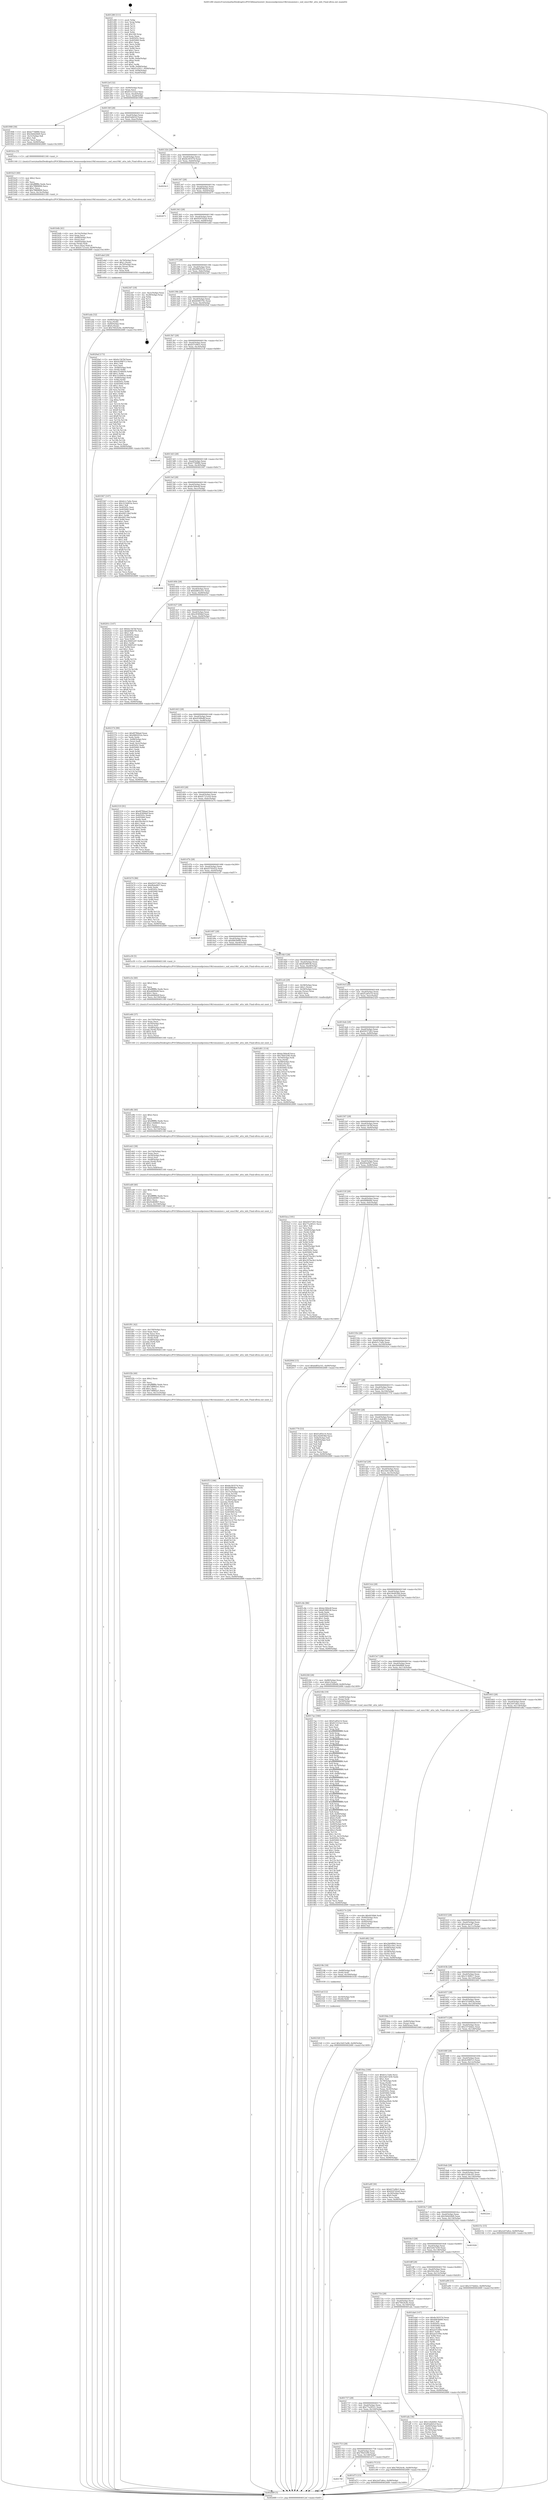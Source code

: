 digraph "0x401280" {
  label = "0x401280 (/mnt/c/Users/mathe/Desktop/tcc/POCII/binaries/extr_linuxsoundpciemu10k1emumixer.c_snd_emu10k1_attn_info_Final-ollvm.out::main(0))"
  labelloc = "t"
  node[shape=record]

  Entry [label="",width=0.3,height=0.3,shape=circle,fillcolor=black,style=filled]
  "0x4012ef" [label="{
     0x4012ef [32]\l
     | [instrs]\l
     &nbsp;&nbsp;0x4012ef \<+6\>: mov -0x90(%rbp),%eax\l
     &nbsp;&nbsp;0x4012f5 \<+2\>: mov %eax,%ecx\l
     &nbsp;&nbsp;0x4012f7 \<+6\>: sub $0x815333a3,%ecx\l
     &nbsp;&nbsp;0x4012fd \<+6\>: mov %eax,-0xa4(%rbp)\l
     &nbsp;&nbsp;0x401303 \<+6\>: mov %ecx,-0xa8(%rbp)\l
     &nbsp;&nbsp;0x401309 \<+6\>: je 0000000000401908 \<main+0x688\>\l
  }"]
  "0x401908" [label="{
     0x401908 [30]\l
     | [instrs]\l
     &nbsp;&nbsp;0x401908 \<+5\>: mov $0xb7748f80,%eax\l
     &nbsp;&nbsp;0x40190d \<+5\>: mov $0x5b0d28d9,%ecx\l
     &nbsp;&nbsp;0x401912 \<+3\>: mov -0x31(%rbp),%dl\l
     &nbsp;&nbsp;0x401915 \<+3\>: test $0x1,%dl\l
     &nbsp;&nbsp;0x401918 \<+3\>: cmovne %ecx,%eax\l
     &nbsp;&nbsp;0x40191b \<+6\>: mov %eax,-0x90(%rbp)\l
     &nbsp;&nbsp;0x401921 \<+5\>: jmp 0000000000402689 \<main+0x1409\>\l
  }"]
  "0x40130f" [label="{
     0x40130f [28]\l
     | [instrs]\l
     &nbsp;&nbsp;0x40130f \<+5\>: jmp 0000000000401314 \<main+0x94\>\l
     &nbsp;&nbsp;0x401314 \<+6\>: mov -0xa4(%rbp),%eax\l
     &nbsp;&nbsp;0x40131a \<+5\>: sub $0x83a6b5cf,%eax\l
     &nbsp;&nbsp;0x40131f \<+6\>: mov %eax,-0xac(%rbp)\l
     &nbsp;&nbsp;0x401325 \<+6\>: je 0000000000401b1e \<main+0x89e\>\l
  }"]
  Exit [label="",width=0.3,height=0.3,shape=circle,fillcolor=black,style=filled,peripheries=2]
  "0x401b1e" [label="{
     0x401b1e [5]\l
     | [instrs]\l
     &nbsp;&nbsp;0x401b1e \<+5\>: call 0000000000401160 \<next_i\>\l
     | [calls]\l
     &nbsp;&nbsp;0x401160 \{1\} (/mnt/c/Users/mathe/Desktop/tcc/POCII/binaries/extr_linuxsoundpciemu10k1emumixer.c_snd_emu10k1_attn_info_Final-ollvm.out::next_i)\l
  }"]
  "0x40132b" [label="{
     0x40132b [28]\l
     | [instrs]\l
     &nbsp;&nbsp;0x40132b \<+5\>: jmp 0000000000401330 \<main+0xb0\>\l
     &nbsp;&nbsp;0x401330 \<+6\>: mov -0xa4(%rbp),%eax\l
     &nbsp;&nbsp;0x401336 \<+5\>: sub $0x8e39357d,%eax\l
     &nbsp;&nbsp;0x40133b \<+6\>: mov %eax,-0xb0(%rbp)\l
     &nbsp;&nbsp;0x401341 \<+6\>: je 00000000004024c5 \<main+0x1245\>\l
  }"]
  "0x4021b9" [label="{
     0x4021b9 [15]\l
     | [instrs]\l
     &nbsp;&nbsp;0x4021b9 \<+10\>: movl $0x16d15a96,-0x90(%rbp)\l
     &nbsp;&nbsp;0x4021c3 \<+5\>: jmp 0000000000402689 \<main+0x1409\>\l
  }"]
  "0x4024c5" [label="{
     0x4024c5\l
  }", style=dashed]
  "0x401347" [label="{
     0x401347 [28]\l
     | [instrs]\l
     &nbsp;&nbsp;0x401347 \<+5\>: jmp 000000000040134c \<main+0xcc\>\l
     &nbsp;&nbsp;0x40134c \<+6\>: mov -0xa4(%rbp),%eax\l
     &nbsp;&nbsp;0x401352 \<+5\>: sub $0x8f7fbbad,%eax\l
     &nbsp;&nbsp;0x401357 \<+6\>: mov %eax,-0xb4(%rbp)\l
     &nbsp;&nbsp;0x40135d \<+6\>: je 0000000000402671 \<main+0x13f1\>\l
  }"]
  "0x4021ad" [label="{
     0x4021ad [12]\l
     | [instrs]\l
     &nbsp;&nbsp;0x4021ad \<+4\>: mov -0x50(%rbp),%rdi\l
     &nbsp;&nbsp;0x4021b1 \<+3\>: mov (%rdi),%rdi\l
     &nbsp;&nbsp;0x4021b4 \<+5\>: call 0000000000401030 \<free@plt\>\l
     | [calls]\l
     &nbsp;&nbsp;0x401030 \{1\} (unknown)\l
  }"]
  "0x402671" [label="{
     0x402671\l
  }", style=dashed]
  "0x401363" [label="{
     0x401363 [28]\l
     | [instrs]\l
     &nbsp;&nbsp;0x401363 \<+5\>: jmp 0000000000401368 \<main+0xe8\>\l
     &nbsp;&nbsp;0x401368 \<+6\>: mov -0xa4(%rbp),%eax\l
     &nbsp;&nbsp;0x40136e \<+5\>: sub $0x9297d2a0,%eax\l
     &nbsp;&nbsp;0x401373 \<+6\>: mov %eax,-0xb8(%rbp)\l
     &nbsp;&nbsp;0x401379 \<+6\>: je 0000000000401abd \<main+0x83d\>\l
  }"]
  "0x40219b" [label="{
     0x40219b [18]\l
     | [instrs]\l
     &nbsp;&nbsp;0x40219b \<+4\>: mov -0x68(%rbp),%rdi\l
     &nbsp;&nbsp;0x40219f \<+3\>: mov (%rdi),%rdi\l
     &nbsp;&nbsp;0x4021a2 \<+6\>: mov %eax,-0x160(%rbp)\l
     &nbsp;&nbsp;0x4021a8 \<+5\>: call 0000000000401030 \<free@plt\>\l
     | [calls]\l
     &nbsp;&nbsp;0x401030 \{1\} (unknown)\l
  }"]
  "0x401abd" [label="{
     0x401abd [29]\l
     | [instrs]\l
     &nbsp;&nbsp;0x401abd \<+4\>: mov -0x70(%rbp),%rax\l
     &nbsp;&nbsp;0x401ac1 \<+6\>: movl $0x1,(%rax)\l
     &nbsp;&nbsp;0x401ac7 \<+4\>: mov -0x70(%rbp),%rax\l
     &nbsp;&nbsp;0x401acb \<+3\>: movslq (%rax),%rax\l
     &nbsp;&nbsp;0x401ace \<+4\>: shl $0x2,%rax\l
     &nbsp;&nbsp;0x401ad2 \<+3\>: mov %rax,%rdi\l
     &nbsp;&nbsp;0x401ad5 \<+5\>: call 0000000000401050 \<malloc@plt\>\l
     | [calls]\l
     &nbsp;&nbsp;0x401050 \{1\} (unknown)\l
  }"]
  "0x40137f" [label="{
     0x40137f [28]\l
     | [instrs]\l
     &nbsp;&nbsp;0x40137f \<+5\>: jmp 0000000000401384 \<main+0x104\>\l
     &nbsp;&nbsp;0x401384 \<+6\>: mov -0xa4(%rbp),%eax\l
     &nbsp;&nbsp;0x40138a \<+5\>: sub $0x9882052e,%eax\l
     &nbsp;&nbsp;0x40138f \<+6\>: mov %eax,-0xbc(%rbp)\l
     &nbsp;&nbsp;0x401395 \<+6\>: je 00000000004023d7 \<main+0x1157\>\l
  }"]
  "0x40217e" [label="{
     0x40217e [29]\l
     | [instrs]\l
     &nbsp;&nbsp;0x40217e \<+10\>: movabs $0x4030b6,%rdi\l
     &nbsp;&nbsp;0x402188 \<+4\>: mov -0x40(%rbp),%rsi\l
     &nbsp;&nbsp;0x40218c \<+2\>: mov %eax,(%rsi)\l
     &nbsp;&nbsp;0x40218e \<+4\>: mov -0x40(%rbp),%rsi\l
     &nbsp;&nbsp;0x402192 \<+2\>: mov (%rsi),%esi\l
     &nbsp;&nbsp;0x402194 \<+2\>: mov $0x0,%al\l
     &nbsp;&nbsp;0x402196 \<+5\>: call 0000000000401040 \<printf@plt\>\l
     | [calls]\l
     &nbsp;&nbsp;0x401040 \{1\} (unknown)\l
  }"]
  "0x4023d7" [label="{
     0x4023d7 [18]\l
     | [instrs]\l
     &nbsp;&nbsp;0x4023d7 \<+3\>: mov -0x2c(%rbp),%eax\l
     &nbsp;&nbsp;0x4023da \<+4\>: lea -0x28(%rbp),%rsp\l
     &nbsp;&nbsp;0x4023de \<+1\>: pop %rbx\l
     &nbsp;&nbsp;0x4023df \<+2\>: pop %r12\l
     &nbsp;&nbsp;0x4023e1 \<+2\>: pop %r13\l
     &nbsp;&nbsp;0x4023e3 \<+2\>: pop %r14\l
     &nbsp;&nbsp;0x4023e5 \<+2\>: pop %r15\l
     &nbsp;&nbsp;0x4023e7 \<+1\>: pop %rbp\l
     &nbsp;&nbsp;0x4023e8 \<+1\>: ret\l
  }"]
  "0x40139b" [label="{
     0x40139b [28]\l
     | [instrs]\l
     &nbsp;&nbsp;0x40139b \<+5\>: jmp 00000000004013a0 \<main+0x120\>\l
     &nbsp;&nbsp;0x4013a0 \<+6\>: mov -0xa4(%rbp),%eax\l
     &nbsp;&nbsp;0x4013a6 \<+5\>: sub $0xb048370c,%eax\l
     &nbsp;&nbsp;0x4013ab \<+6\>: mov %eax,-0xc0(%rbp)\l
     &nbsp;&nbsp;0x4013b1 \<+6\>: je 00000000004020af \<main+0xe2f\>\l
  }"]
  "0x401f53" [label="{
     0x401f53 [186]\l
     | [instrs]\l
     &nbsp;&nbsp;0x401f53 \<+5\>: mov $0x8e39357d,%ecx\l
     &nbsp;&nbsp;0x401f58 \<+5\>: mov $0xfd9fb0be,%edx\l
     &nbsp;&nbsp;0x401f5d \<+3\>: mov $0x1,%r9b\l
     &nbsp;&nbsp;0x401f60 \<+7\>: mov -0x15c(%rbp),%r10d\l
     &nbsp;&nbsp;0x401f67 \<+4\>: imul %eax,%r10d\l
     &nbsp;&nbsp;0x401f6b \<+4\>: mov -0x50(%rbp),%rsi\l
     &nbsp;&nbsp;0x401f6f \<+3\>: mov (%rsi),%rsi\l
     &nbsp;&nbsp;0x401f72 \<+4\>: mov -0x48(%rbp),%rdi\l
     &nbsp;&nbsp;0x401f76 \<+3\>: movslq (%rdi),%rdi\l
     &nbsp;&nbsp;0x401f79 \<+4\>: shl $0x5,%rdi\l
     &nbsp;&nbsp;0x401f7d \<+3\>: add %rdi,%rsi\l
     &nbsp;&nbsp;0x401f80 \<+4\>: mov %r10d,0x18(%rsi)\l
     &nbsp;&nbsp;0x401f84 \<+7\>: mov 0x40505c,%eax\l
     &nbsp;&nbsp;0x401f8b \<+8\>: mov 0x405060,%r10d\l
     &nbsp;&nbsp;0x401f93 \<+3\>: mov %eax,%r11d\l
     &nbsp;&nbsp;0x401f96 \<+7\>: sub $0x12c3c762,%r11d\l
     &nbsp;&nbsp;0x401f9d \<+4\>: sub $0x1,%r11d\l
     &nbsp;&nbsp;0x401fa1 \<+7\>: add $0x12c3c762,%r11d\l
     &nbsp;&nbsp;0x401fa8 \<+4\>: imul %r11d,%eax\l
     &nbsp;&nbsp;0x401fac \<+3\>: and $0x1,%eax\l
     &nbsp;&nbsp;0x401faf \<+3\>: cmp $0x0,%eax\l
     &nbsp;&nbsp;0x401fb2 \<+3\>: sete %bl\l
     &nbsp;&nbsp;0x401fb5 \<+4\>: cmp $0xa,%r10d\l
     &nbsp;&nbsp;0x401fb9 \<+4\>: setl %r14b\l
     &nbsp;&nbsp;0x401fbd \<+3\>: mov %bl,%r15b\l
     &nbsp;&nbsp;0x401fc0 \<+4\>: xor $0xff,%r15b\l
     &nbsp;&nbsp;0x401fc4 \<+3\>: mov %r14b,%r12b\l
     &nbsp;&nbsp;0x401fc7 \<+4\>: xor $0xff,%r12b\l
     &nbsp;&nbsp;0x401fcb \<+4\>: xor $0x0,%r9b\l
     &nbsp;&nbsp;0x401fcf \<+3\>: mov %r15b,%r13b\l
     &nbsp;&nbsp;0x401fd2 \<+4\>: and $0x0,%r13b\l
     &nbsp;&nbsp;0x401fd6 \<+3\>: and %r9b,%bl\l
     &nbsp;&nbsp;0x401fd9 \<+3\>: mov %r12b,%al\l
     &nbsp;&nbsp;0x401fdc \<+2\>: and $0x0,%al\l
     &nbsp;&nbsp;0x401fde \<+3\>: and %r9b,%r14b\l
     &nbsp;&nbsp;0x401fe1 \<+3\>: or %bl,%r13b\l
     &nbsp;&nbsp;0x401fe4 \<+3\>: or %r14b,%al\l
     &nbsp;&nbsp;0x401fe7 \<+3\>: xor %al,%r13b\l
     &nbsp;&nbsp;0x401fea \<+3\>: or %r12b,%r15b\l
     &nbsp;&nbsp;0x401fed \<+4\>: xor $0xff,%r15b\l
     &nbsp;&nbsp;0x401ff1 \<+4\>: or $0x0,%r9b\l
     &nbsp;&nbsp;0x401ff5 \<+3\>: and %r9b,%r15b\l
     &nbsp;&nbsp;0x401ff8 \<+3\>: or %r15b,%r13b\l
     &nbsp;&nbsp;0x401ffb \<+4\>: test $0x1,%r13b\l
     &nbsp;&nbsp;0x401fff \<+3\>: cmovne %edx,%ecx\l
     &nbsp;&nbsp;0x402002 \<+6\>: mov %ecx,-0x90(%rbp)\l
     &nbsp;&nbsp;0x402008 \<+5\>: jmp 0000000000402689 \<main+0x1409\>\l
  }"]
  "0x4020af" [label="{
     0x4020af [173]\l
     | [instrs]\l
     &nbsp;&nbsp;0x4020af \<+5\>: mov $0xfa13b7bf,%eax\l
     &nbsp;&nbsp;0x4020b4 \<+5\>: mov $0x4c0987c3,%ecx\l
     &nbsp;&nbsp;0x4020b9 \<+2\>: mov $0x1,%dl\l
     &nbsp;&nbsp;0x4020bb \<+2\>: xor %esi,%esi\l
     &nbsp;&nbsp;0x4020bd \<+4\>: mov -0x48(%rbp),%rdi\l
     &nbsp;&nbsp;0x4020c1 \<+3\>: mov (%rdi),%r8d\l
     &nbsp;&nbsp;0x4020c4 \<+7\>: add $0xc5100050,%r8d\l
     &nbsp;&nbsp;0x4020cb \<+4\>: add $0x1,%r8d\l
     &nbsp;&nbsp;0x4020cf \<+7\>: sub $0xc5100050,%r8d\l
     &nbsp;&nbsp;0x4020d6 \<+4\>: mov -0x48(%rbp),%rdi\l
     &nbsp;&nbsp;0x4020da \<+3\>: mov %r8d,(%rdi)\l
     &nbsp;&nbsp;0x4020dd \<+8\>: mov 0x40505c,%r8d\l
     &nbsp;&nbsp;0x4020e5 \<+8\>: mov 0x405060,%r9d\l
     &nbsp;&nbsp;0x4020ed \<+3\>: sub $0x1,%esi\l
     &nbsp;&nbsp;0x4020f0 \<+3\>: mov %r8d,%r10d\l
     &nbsp;&nbsp;0x4020f3 \<+3\>: add %esi,%r10d\l
     &nbsp;&nbsp;0x4020f6 \<+4\>: imul %r10d,%r8d\l
     &nbsp;&nbsp;0x4020fa \<+4\>: and $0x1,%r8d\l
     &nbsp;&nbsp;0x4020fe \<+4\>: cmp $0x0,%r8d\l
     &nbsp;&nbsp;0x402102 \<+4\>: sete %r11b\l
     &nbsp;&nbsp;0x402106 \<+4\>: cmp $0xa,%r9d\l
     &nbsp;&nbsp;0x40210a \<+3\>: setl %bl\l
     &nbsp;&nbsp;0x40210d \<+3\>: mov %r11b,%r14b\l
     &nbsp;&nbsp;0x402110 \<+4\>: xor $0xff,%r14b\l
     &nbsp;&nbsp;0x402114 \<+3\>: mov %bl,%r15b\l
     &nbsp;&nbsp;0x402117 \<+4\>: xor $0xff,%r15b\l
     &nbsp;&nbsp;0x40211b \<+3\>: xor $0x1,%dl\l
     &nbsp;&nbsp;0x40211e \<+3\>: mov %r14b,%r12b\l
     &nbsp;&nbsp;0x402121 \<+4\>: and $0xff,%r12b\l
     &nbsp;&nbsp;0x402125 \<+3\>: and %dl,%r11b\l
     &nbsp;&nbsp;0x402128 \<+3\>: mov %r15b,%r13b\l
     &nbsp;&nbsp;0x40212b \<+4\>: and $0xff,%r13b\l
     &nbsp;&nbsp;0x40212f \<+2\>: and %dl,%bl\l
     &nbsp;&nbsp;0x402131 \<+3\>: or %r11b,%r12b\l
     &nbsp;&nbsp;0x402134 \<+3\>: or %bl,%r13b\l
     &nbsp;&nbsp;0x402137 \<+3\>: xor %r13b,%r12b\l
     &nbsp;&nbsp;0x40213a \<+3\>: or %r15b,%r14b\l
     &nbsp;&nbsp;0x40213d \<+4\>: xor $0xff,%r14b\l
     &nbsp;&nbsp;0x402141 \<+3\>: or $0x1,%dl\l
     &nbsp;&nbsp;0x402144 \<+3\>: and %dl,%r14b\l
     &nbsp;&nbsp;0x402147 \<+3\>: or %r14b,%r12b\l
     &nbsp;&nbsp;0x40214a \<+4\>: test $0x1,%r12b\l
     &nbsp;&nbsp;0x40214e \<+3\>: cmovne %ecx,%eax\l
     &nbsp;&nbsp;0x402151 \<+6\>: mov %eax,-0x90(%rbp)\l
     &nbsp;&nbsp;0x402157 \<+5\>: jmp 0000000000402689 \<main+0x1409\>\l
  }"]
  "0x4013b7" [label="{
     0x4013b7 [28]\l
     | [instrs]\l
     &nbsp;&nbsp;0x4013b7 \<+5\>: jmp 00000000004013bc \<main+0x13c\>\l
     &nbsp;&nbsp;0x4013bc \<+6\>: mov -0xa4(%rbp),%eax\l
     &nbsp;&nbsp;0x4013c2 \<+5\>: sub $0xb57e9fe5,%eax\l
     &nbsp;&nbsp;0x4013c7 \<+6\>: mov %eax,-0xc4(%rbp)\l
     &nbsp;&nbsp;0x4013cd \<+6\>: je 00000000004021c8 \<main+0xf48\>\l
  }"]
  "0x401f2b" [label="{
     0x401f2b [40]\l
     | [instrs]\l
     &nbsp;&nbsp;0x401f2b \<+5\>: mov $0x2,%ecx\l
     &nbsp;&nbsp;0x401f30 \<+1\>: cltd\l
     &nbsp;&nbsp;0x401f31 \<+2\>: idiv %ecx\l
     &nbsp;&nbsp;0x401f33 \<+6\>: imul $0xfffffffe,%edx,%ecx\l
     &nbsp;&nbsp;0x401f39 \<+6\>: sub $0x7df882e1,%ecx\l
     &nbsp;&nbsp;0x401f3f \<+3\>: add $0x1,%ecx\l
     &nbsp;&nbsp;0x401f42 \<+6\>: add $0x7df882e1,%ecx\l
     &nbsp;&nbsp;0x401f48 \<+6\>: mov %ecx,-0x15c(%rbp)\l
     &nbsp;&nbsp;0x401f4e \<+5\>: call 0000000000401160 \<next_i\>\l
     | [calls]\l
     &nbsp;&nbsp;0x401160 \{1\} (/mnt/c/Users/mathe/Desktop/tcc/POCII/binaries/extr_linuxsoundpciemu10k1emumixer.c_snd_emu10k1_attn_info_Final-ollvm.out::next_i)\l
  }"]
  "0x4021c8" [label="{
     0x4021c8\l
  }", style=dashed]
  "0x4013d3" [label="{
     0x4013d3 [28]\l
     | [instrs]\l
     &nbsp;&nbsp;0x4013d3 \<+5\>: jmp 00000000004013d8 \<main+0x158\>\l
     &nbsp;&nbsp;0x4013d8 \<+6\>: mov -0xa4(%rbp),%eax\l
     &nbsp;&nbsp;0x4013de \<+5\>: sub $0xb7748f80,%eax\l
     &nbsp;&nbsp;0x4013e3 \<+6\>: mov %eax,-0xc8(%rbp)\l
     &nbsp;&nbsp;0x4013e9 \<+6\>: je 0000000000401947 \<main+0x6c7\>\l
  }"]
  "0x401f01" [label="{
     0x401f01 [42]\l
     | [instrs]\l
     &nbsp;&nbsp;0x401f01 \<+6\>: mov -0x158(%rbp),%ecx\l
     &nbsp;&nbsp;0x401f07 \<+3\>: imul %eax,%ecx\l
     &nbsp;&nbsp;0x401f0a \<+3\>: movslq %ecx,%rsi\l
     &nbsp;&nbsp;0x401f0d \<+4\>: mov -0x50(%rbp),%rdi\l
     &nbsp;&nbsp;0x401f11 \<+3\>: mov (%rdi),%rdi\l
     &nbsp;&nbsp;0x401f14 \<+4\>: mov -0x48(%rbp),%r8\l
     &nbsp;&nbsp;0x401f18 \<+3\>: movslq (%r8),%r8\l
     &nbsp;&nbsp;0x401f1b \<+4\>: shl $0x5,%r8\l
     &nbsp;&nbsp;0x401f1f \<+3\>: add %r8,%rdi\l
     &nbsp;&nbsp;0x401f22 \<+4\>: mov %rsi,0x10(%rdi)\l
     &nbsp;&nbsp;0x401f26 \<+5\>: call 0000000000401160 \<next_i\>\l
     | [calls]\l
     &nbsp;&nbsp;0x401160 \{1\} (/mnt/c/Users/mathe/Desktop/tcc/POCII/binaries/extr_linuxsoundpciemu10k1emumixer.c_snd_emu10k1_attn_info_Final-ollvm.out::next_i)\l
  }"]
  "0x401947" [label="{
     0x401947 [147]\l
     | [instrs]\l
     &nbsp;&nbsp;0x401947 \<+5\>: mov $0xfe1c7a0e,%eax\l
     &nbsp;&nbsp;0x40194c \<+5\>: mov $0x321b003a,%ecx\l
     &nbsp;&nbsp;0x401951 \<+2\>: mov $0x1,%dl\l
     &nbsp;&nbsp;0x401953 \<+7\>: mov 0x40505c,%esi\l
     &nbsp;&nbsp;0x40195a \<+7\>: mov 0x405060,%edi\l
     &nbsp;&nbsp;0x401961 \<+3\>: mov %esi,%r8d\l
     &nbsp;&nbsp;0x401964 \<+7\>: sub $0x44f118ef,%r8d\l
     &nbsp;&nbsp;0x40196b \<+4\>: sub $0x1,%r8d\l
     &nbsp;&nbsp;0x40196f \<+7\>: add $0x44f118ef,%r8d\l
     &nbsp;&nbsp;0x401976 \<+4\>: imul %r8d,%esi\l
     &nbsp;&nbsp;0x40197a \<+3\>: and $0x1,%esi\l
     &nbsp;&nbsp;0x40197d \<+3\>: cmp $0x0,%esi\l
     &nbsp;&nbsp;0x401980 \<+4\>: sete %r9b\l
     &nbsp;&nbsp;0x401984 \<+3\>: cmp $0xa,%edi\l
     &nbsp;&nbsp;0x401987 \<+4\>: setl %r10b\l
     &nbsp;&nbsp;0x40198b \<+3\>: mov %r9b,%r11b\l
     &nbsp;&nbsp;0x40198e \<+4\>: xor $0xff,%r11b\l
     &nbsp;&nbsp;0x401992 \<+3\>: mov %r10b,%bl\l
     &nbsp;&nbsp;0x401995 \<+3\>: xor $0xff,%bl\l
     &nbsp;&nbsp;0x401998 \<+3\>: xor $0x1,%dl\l
     &nbsp;&nbsp;0x40199b \<+3\>: mov %r11b,%r14b\l
     &nbsp;&nbsp;0x40199e \<+4\>: and $0xff,%r14b\l
     &nbsp;&nbsp;0x4019a2 \<+3\>: and %dl,%r9b\l
     &nbsp;&nbsp;0x4019a5 \<+3\>: mov %bl,%r15b\l
     &nbsp;&nbsp;0x4019a8 \<+4\>: and $0xff,%r15b\l
     &nbsp;&nbsp;0x4019ac \<+3\>: and %dl,%r10b\l
     &nbsp;&nbsp;0x4019af \<+3\>: or %r9b,%r14b\l
     &nbsp;&nbsp;0x4019b2 \<+3\>: or %r10b,%r15b\l
     &nbsp;&nbsp;0x4019b5 \<+3\>: xor %r15b,%r14b\l
     &nbsp;&nbsp;0x4019b8 \<+3\>: or %bl,%r11b\l
     &nbsp;&nbsp;0x4019bb \<+4\>: xor $0xff,%r11b\l
     &nbsp;&nbsp;0x4019bf \<+3\>: or $0x1,%dl\l
     &nbsp;&nbsp;0x4019c2 \<+3\>: and %dl,%r11b\l
     &nbsp;&nbsp;0x4019c5 \<+3\>: or %r11b,%r14b\l
     &nbsp;&nbsp;0x4019c8 \<+4\>: test $0x1,%r14b\l
     &nbsp;&nbsp;0x4019cc \<+3\>: cmovne %ecx,%eax\l
     &nbsp;&nbsp;0x4019cf \<+6\>: mov %eax,-0x90(%rbp)\l
     &nbsp;&nbsp;0x4019d5 \<+5\>: jmp 0000000000402689 \<main+0x1409\>\l
  }"]
  "0x4013ef" [label="{
     0x4013ef [28]\l
     | [instrs]\l
     &nbsp;&nbsp;0x4013ef \<+5\>: jmp 00000000004013f4 \<main+0x174\>\l
     &nbsp;&nbsp;0x4013f4 \<+6\>: mov -0xa4(%rbp),%eax\l
     &nbsp;&nbsp;0x4013fa \<+5\>: sub $0xbc584e4f,%eax\l
     &nbsp;&nbsp;0x4013ff \<+6\>: mov %eax,-0xcc(%rbp)\l
     &nbsp;&nbsp;0x401405 \<+6\>: je 0000000000402488 \<main+0x1208\>\l
  }"]
  "0x401ed9" [label="{
     0x401ed9 [40]\l
     | [instrs]\l
     &nbsp;&nbsp;0x401ed9 \<+5\>: mov $0x2,%ecx\l
     &nbsp;&nbsp;0x401ede \<+1\>: cltd\l
     &nbsp;&nbsp;0x401edf \<+2\>: idiv %ecx\l
     &nbsp;&nbsp;0x401ee1 \<+6\>: imul $0xfffffffe,%edx,%ecx\l
     &nbsp;&nbsp;0x401ee7 \<+6\>: add $0x92d69f07,%ecx\l
     &nbsp;&nbsp;0x401eed \<+3\>: add $0x1,%ecx\l
     &nbsp;&nbsp;0x401ef0 \<+6\>: sub $0x92d69f07,%ecx\l
     &nbsp;&nbsp;0x401ef6 \<+6\>: mov %ecx,-0x158(%rbp)\l
     &nbsp;&nbsp;0x401efc \<+5\>: call 0000000000401160 \<next_i\>\l
     | [calls]\l
     &nbsp;&nbsp;0x401160 \{1\} (/mnt/c/Users/mathe/Desktop/tcc/POCII/binaries/extr_linuxsoundpciemu10k1emumixer.c_snd_emu10k1_attn_info_Final-ollvm.out::next_i)\l
  }"]
  "0x402488" [label="{
     0x402488\l
  }", style=dashed]
  "0x40140b" [label="{
     0x40140b [28]\l
     | [instrs]\l
     &nbsp;&nbsp;0x40140b \<+5\>: jmp 0000000000401410 \<main+0x190\>\l
     &nbsp;&nbsp;0x401410 \<+6\>: mov -0xa4(%rbp),%eax\l
     &nbsp;&nbsp;0x401416 \<+5\>: sub $0xbd85a161,%eax\l
     &nbsp;&nbsp;0x40141b \<+6\>: mov %eax,-0xd0(%rbp)\l
     &nbsp;&nbsp;0x401421 \<+6\>: je 000000000040201c \<main+0xd9c\>\l
  }"]
  "0x401eb3" [label="{
     0x401eb3 [38]\l
     | [instrs]\l
     &nbsp;&nbsp;0x401eb3 \<+6\>: mov -0x154(%rbp),%ecx\l
     &nbsp;&nbsp;0x401eb9 \<+3\>: imul %eax,%ecx\l
     &nbsp;&nbsp;0x401ebc \<+4\>: mov -0x50(%rbp),%rsi\l
     &nbsp;&nbsp;0x401ec0 \<+3\>: mov (%rsi),%rsi\l
     &nbsp;&nbsp;0x401ec3 \<+4\>: mov -0x48(%rbp),%rdi\l
     &nbsp;&nbsp;0x401ec7 \<+3\>: movslq (%rdi),%rdi\l
     &nbsp;&nbsp;0x401eca \<+4\>: shl $0x5,%rdi\l
     &nbsp;&nbsp;0x401ece \<+3\>: add %rdi,%rsi\l
     &nbsp;&nbsp;0x401ed1 \<+3\>: mov %ecx,0x8(%rsi)\l
     &nbsp;&nbsp;0x401ed4 \<+5\>: call 0000000000401160 \<next_i\>\l
     | [calls]\l
     &nbsp;&nbsp;0x401160 \{1\} (/mnt/c/Users/mathe/Desktop/tcc/POCII/binaries/extr_linuxsoundpciemu10k1emumixer.c_snd_emu10k1_attn_info_Final-ollvm.out::next_i)\l
  }"]
  "0x40201c" [label="{
     0x40201c [147]\l
     | [instrs]\l
     &nbsp;&nbsp;0x40201c \<+5\>: mov $0xfa13b7bf,%eax\l
     &nbsp;&nbsp;0x402021 \<+5\>: mov $0xb048370c,%ecx\l
     &nbsp;&nbsp;0x402026 \<+2\>: mov $0x1,%dl\l
     &nbsp;&nbsp;0x402028 \<+7\>: mov 0x40505c,%esi\l
     &nbsp;&nbsp;0x40202f \<+7\>: mov 0x405060,%edi\l
     &nbsp;&nbsp;0x402036 \<+3\>: mov %esi,%r8d\l
     &nbsp;&nbsp;0x402039 \<+7\>: add $0x30665c87,%r8d\l
     &nbsp;&nbsp;0x402040 \<+4\>: sub $0x1,%r8d\l
     &nbsp;&nbsp;0x402044 \<+7\>: sub $0x30665c87,%r8d\l
     &nbsp;&nbsp;0x40204b \<+4\>: imul %r8d,%esi\l
     &nbsp;&nbsp;0x40204f \<+3\>: and $0x1,%esi\l
     &nbsp;&nbsp;0x402052 \<+3\>: cmp $0x0,%esi\l
     &nbsp;&nbsp;0x402055 \<+4\>: sete %r9b\l
     &nbsp;&nbsp;0x402059 \<+3\>: cmp $0xa,%edi\l
     &nbsp;&nbsp;0x40205c \<+4\>: setl %r10b\l
     &nbsp;&nbsp;0x402060 \<+3\>: mov %r9b,%r11b\l
     &nbsp;&nbsp;0x402063 \<+4\>: xor $0xff,%r11b\l
     &nbsp;&nbsp;0x402067 \<+3\>: mov %r10b,%bl\l
     &nbsp;&nbsp;0x40206a \<+3\>: xor $0xff,%bl\l
     &nbsp;&nbsp;0x40206d \<+3\>: xor $0x1,%dl\l
     &nbsp;&nbsp;0x402070 \<+3\>: mov %r11b,%r14b\l
     &nbsp;&nbsp;0x402073 \<+4\>: and $0xff,%r14b\l
     &nbsp;&nbsp;0x402077 \<+3\>: and %dl,%r9b\l
     &nbsp;&nbsp;0x40207a \<+3\>: mov %bl,%r15b\l
     &nbsp;&nbsp;0x40207d \<+4\>: and $0xff,%r15b\l
     &nbsp;&nbsp;0x402081 \<+3\>: and %dl,%r10b\l
     &nbsp;&nbsp;0x402084 \<+3\>: or %r9b,%r14b\l
     &nbsp;&nbsp;0x402087 \<+3\>: or %r10b,%r15b\l
     &nbsp;&nbsp;0x40208a \<+3\>: xor %r15b,%r14b\l
     &nbsp;&nbsp;0x40208d \<+3\>: or %bl,%r11b\l
     &nbsp;&nbsp;0x402090 \<+4\>: xor $0xff,%r11b\l
     &nbsp;&nbsp;0x402094 \<+3\>: or $0x1,%dl\l
     &nbsp;&nbsp;0x402097 \<+3\>: and %dl,%r11b\l
     &nbsp;&nbsp;0x40209a \<+3\>: or %r11b,%r14b\l
     &nbsp;&nbsp;0x40209d \<+4\>: test $0x1,%r14b\l
     &nbsp;&nbsp;0x4020a1 \<+3\>: cmovne %ecx,%eax\l
     &nbsp;&nbsp;0x4020a4 \<+6\>: mov %eax,-0x90(%rbp)\l
     &nbsp;&nbsp;0x4020aa \<+5\>: jmp 0000000000402689 \<main+0x1409\>\l
  }"]
  "0x401427" [label="{
     0x401427 [28]\l
     | [instrs]\l
     &nbsp;&nbsp;0x401427 \<+5\>: jmp 000000000040142c \<main+0x1ac\>\l
     &nbsp;&nbsp;0x40142c \<+6\>: mov -0xa4(%rbp),%eax\l
     &nbsp;&nbsp;0x401432 \<+5\>: sub $0xc8369def,%eax\l
     &nbsp;&nbsp;0x401437 \<+6\>: mov %eax,-0xd4(%rbp)\l
     &nbsp;&nbsp;0x40143d \<+6\>: je 0000000000402374 \<main+0x10f4\>\l
  }"]
  "0x401e8b" [label="{
     0x401e8b [40]\l
     | [instrs]\l
     &nbsp;&nbsp;0x401e8b \<+5\>: mov $0x2,%ecx\l
     &nbsp;&nbsp;0x401e90 \<+1\>: cltd\l
     &nbsp;&nbsp;0x401e91 \<+2\>: idiv %ecx\l
     &nbsp;&nbsp;0x401e93 \<+6\>: imul $0xfffffffe,%edx,%ecx\l
     &nbsp;&nbsp;0x401e99 \<+6\>: add $0x118d8605,%ecx\l
     &nbsp;&nbsp;0x401e9f \<+3\>: add $0x1,%ecx\l
     &nbsp;&nbsp;0x401ea2 \<+6\>: sub $0x118d8605,%ecx\l
     &nbsp;&nbsp;0x401ea8 \<+6\>: mov %ecx,-0x154(%rbp)\l
     &nbsp;&nbsp;0x401eae \<+5\>: call 0000000000401160 \<next_i\>\l
     | [calls]\l
     &nbsp;&nbsp;0x401160 \{1\} (/mnt/c/Users/mathe/Desktop/tcc/POCII/binaries/extr_linuxsoundpciemu10k1emumixer.c_snd_emu10k1_attn_info_Final-ollvm.out::next_i)\l
  }"]
  "0x402374" [label="{
     0x402374 [99]\l
     | [instrs]\l
     &nbsp;&nbsp;0x402374 \<+5\>: mov $0x8f7fbbad,%eax\l
     &nbsp;&nbsp;0x402379 \<+5\>: mov $0x9882052e,%ecx\l
     &nbsp;&nbsp;0x40237e \<+2\>: xor %edx,%edx\l
     &nbsp;&nbsp;0x402380 \<+7\>: mov -0x88(%rbp),%rsi\l
     &nbsp;&nbsp;0x402387 \<+2\>: mov (%rsi),%edi\l
     &nbsp;&nbsp;0x402389 \<+3\>: mov %edi,-0x2c(%rbp)\l
     &nbsp;&nbsp;0x40238c \<+7\>: mov 0x40505c,%edi\l
     &nbsp;&nbsp;0x402393 \<+8\>: mov 0x405060,%r8d\l
     &nbsp;&nbsp;0x40239b \<+3\>: sub $0x1,%edx\l
     &nbsp;&nbsp;0x40239e \<+3\>: mov %edi,%r9d\l
     &nbsp;&nbsp;0x4023a1 \<+3\>: add %edx,%r9d\l
     &nbsp;&nbsp;0x4023a4 \<+4\>: imul %r9d,%edi\l
     &nbsp;&nbsp;0x4023a8 \<+3\>: and $0x1,%edi\l
     &nbsp;&nbsp;0x4023ab \<+3\>: cmp $0x0,%edi\l
     &nbsp;&nbsp;0x4023ae \<+4\>: sete %r10b\l
     &nbsp;&nbsp;0x4023b2 \<+4\>: cmp $0xa,%r8d\l
     &nbsp;&nbsp;0x4023b6 \<+4\>: setl %r11b\l
     &nbsp;&nbsp;0x4023ba \<+3\>: mov %r10b,%bl\l
     &nbsp;&nbsp;0x4023bd \<+3\>: and %r11b,%bl\l
     &nbsp;&nbsp;0x4023c0 \<+3\>: xor %r11b,%r10b\l
     &nbsp;&nbsp;0x4023c3 \<+3\>: or %r10b,%bl\l
     &nbsp;&nbsp;0x4023c6 \<+3\>: test $0x1,%bl\l
     &nbsp;&nbsp;0x4023c9 \<+3\>: cmovne %ecx,%eax\l
     &nbsp;&nbsp;0x4023cc \<+6\>: mov %eax,-0x90(%rbp)\l
     &nbsp;&nbsp;0x4023d2 \<+5\>: jmp 0000000000402689 \<main+0x1409\>\l
  }"]
  "0x401443" [label="{
     0x401443 [28]\l
     | [instrs]\l
     &nbsp;&nbsp;0x401443 \<+5\>: jmp 0000000000401448 \<main+0x1c8\>\l
     &nbsp;&nbsp;0x401448 \<+6\>: mov -0xa4(%rbp),%eax\l
     &nbsp;&nbsp;0x40144e \<+5\>: sub $0xd10f9e8f,%eax\l
     &nbsp;&nbsp;0x401453 \<+6\>: mov %eax,-0xd8(%rbp)\l
     &nbsp;&nbsp;0x401459 \<+6\>: je 0000000000402319 \<main+0x1099\>\l
  }"]
  "0x401e66" [label="{
     0x401e66 [37]\l
     | [instrs]\l
     &nbsp;&nbsp;0x401e66 \<+6\>: mov -0x150(%rbp),%ecx\l
     &nbsp;&nbsp;0x401e6c \<+3\>: imul %eax,%ecx\l
     &nbsp;&nbsp;0x401e6f \<+4\>: mov -0x50(%rbp),%rsi\l
     &nbsp;&nbsp;0x401e73 \<+3\>: mov (%rsi),%rsi\l
     &nbsp;&nbsp;0x401e76 \<+4\>: mov -0x48(%rbp),%rdi\l
     &nbsp;&nbsp;0x401e7a \<+3\>: movslq (%rdi),%rdi\l
     &nbsp;&nbsp;0x401e7d \<+4\>: shl $0x5,%rdi\l
     &nbsp;&nbsp;0x401e81 \<+3\>: add %rdi,%rsi\l
     &nbsp;&nbsp;0x401e84 \<+2\>: mov %ecx,(%rsi)\l
     &nbsp;&nbsp;0x401e86 \<+5\>: call 0000000000401160 \<next_i\>\l
     | [calls]\l
     &nbsp;&nbsp;0x401160 \{1\} (/mnt/c/Users/mathe/Desktop/tcc/POCII/binaries/extr_linuxsoundpciemu10k1emumixer.c_snd_emu10k1_attn_info_Final-ollvm.out::next_i)\l
  }"]
  "0x402319" [label="{
     0x402319 [91]\l
     | [instrs]\l
     &nbsp;&nbsp;0x402319 \<+5\>: mov $0x8f7fbbad,%eax\l
     &nbsp;&nbsp;0x40231e \<+5\>: mov $0xc8369def,%ecx\l
     &nbsp;&nbsp;0x402323 \<+7\>: mov 0x40505c,%edx\l
     &nbsp;&nbsp;0x40232a \<+7\>: mov 0x405060,%esi\l
     &nbsp;&nbsp;0x402331 \<+2\>: mov %edx,%edi\l
     &nbsp;&nbsp;0x402333 \<+6\>: sub $0x50e26e10,%edi\l
     &nbsp;&nbsp;0x402339 \<+3\>: sub $0x1,%edi\l
     &nbsp;&nbsp;0x40233c \<+6\>: add $0x50e26e10,%edi\l
     &nbsp;&nbsp;0x402342 \<+3\>: imul %edi,%edx\l
     &nbsp;&nbsp;0x402345 \<+3\>: and $0x1,%edx\l
     &nbsp;&nbsp;0x402348 \<+3\>: cmp $0x0,%edx\l
     &nbsp;&nbsp;0x40234b \<+4\>: sete %r8b\l
     &nbsp;&nbsp;0x40234f \<+3\>: cmp $0xa,%esi\l
     &nbsp;&nbsp;0x402352 \<+4\>: setl %r9b\l
     &nbsp;&nbsp;0x402356 \<+3\>: mov %r8b,%r10b\l
     &nbsp;&nbsp;0x402359 \<+3\>: and %r9b,%r10b\l
     &nbsp;&nbsp;0x40235c \<+3\>: xor %r9b,%r8b\l
     &nbsp;&nbsp;0x40235f \<+3\>: or %r8b,%r10b\l
     &nbsp;&nbsp;0x402362 \<+4\>: test $0x1,%r10b\l
     &nbsp;&nbsp;0x402366 \<+3\>: cmovne %ecx,%eax\l
     &nbsp;&nbsp;0x402369 \<+6\>: mov %eax,-0x90(%rbp)\l
     &nbsp;&nbsp;0x40236f \<+5\>: jmp 0000000000402689 \<main+0x1409\>\l
  }"]
  "0x40145f" [label="{
     0x40145f [28]\l
     | [instrs]\l
     &nbsp;&nbsp;0x40145f \<+5\>: jmp 0000000000401464 \<main+0x1e4\>\l
     &nbsp;&nbsp;0x401464 \<+6\>: mov -0xa4(%rbp),%eax\l
     &nbsp;&nbsp;0x40146a \<+5\>: sub $0xd1721ec6,%eax\l
     &nbsp;&nbsp;0x40146f \<+6\>: mov %eax,-0xdc(%rbp)\l
     &nbsp;&nbsp;0x401475 \<+6\>: je 0000000000401b74 \<main+0x8f4\>\l
  }"]
  "0x401e3e" [label="{
     0x401e3e [40]\l
     | [instrs]\l
     &nbsp;&nbsp;0x401e3e \<+5\>: mov $0x2,%ecx\l
     &nbsp;&nbsp;0x401e43 \<+1\>: cltd\l
     &nbsp;&nbsp;0x401e44 \<+2\>: idiv %ecx\l
     &nbsp;&nbsp;0x401e46 \<+6\>: imul $0xfffffffe,%edx,%ecx\l
     &nbsp;&nbsp;0x401e4c \<+6\>: sub $0xabfdbb4f,%ecx\l
     &nbsp;&nbsp;0x401e52 \<+3\>: add $0x1,%ecx\l
     &nbsp;&nbsp;0x401e55 \<+6\>: add $0xabfdbb4f,%ecx\l
     &nbsp;&nbsp;0x401e5b \<+6\>: mov %ecx,-0x150(%rbp)\l
     &nbsp;&nbsp;0x401e61 \<+5\>: call 0000000000401160 \<next_i\>\l
     | [calls]\l
     &nbsp;&nbsp;0x401160 \{1\} (/mnt/c/Users/mathe/Desktop/tcc/POCII/binaries/extr_linuxsoundpciemu10k1emumixer.c_snd_emu10k1_attn_info_Final-ollvm.out::next_i)\l
  }"]
  "0x401b74" [label="{
     0x401b74 [86]\l
     | [instrs]\l
     &nbsp;&nbsp;0x401b74 \<+5\>: mov $0xf2037283,%eax\l
     &nbsp;&nbsp;0x401b79 \<+5\>: mov $0xfb4af407,%ecx\l
     &nbsp;&nbsp;0x401b7e \<+2\>: xor %edx,%edx\l
     &nbsp;&nbsp;0x401b80 \<+7\>: mov 0x40505c,%esi\l
     &nbsp;&nbsp;0x401b87 \<+7\>: mov 0x405060,%edi\l
     &nbsp;&nbsp;0x401b8e \<+3\>: sub $0x1,%edx\l
     &nbsp;&nbsp;0x401b91 \<+3\>: mov %esi,%r8d\l
     &nbsp;&nbsp;0x401b94 \<+3\>: add %edx,%r8d\l
     &nbsp;&nbsp;0x401b97 \<+4\>: imul %r8d,%esi\l
     &nbsp;&nbsp;0x401b9b \<+3\>: and $0x1,%esi\l
     &nbsp;&nbsp;0x401b9e \<+3\>: cmp $0x0,%esi\l
     &nbsp;&nbsp;0x401ba1 \<+4\>: sete %r9b\l
     &nbsp;&nbsp;0x401ba5 \<+3\>: cmp $0xa,%edi\l
     &nbsp;&nbsp;0x401ba8 \<+4\>: setl %r10b\l
     &nbsp;&nbsp;0x401bac \<+3\>: mov %r9b,%r11b\l
     &nbsp;&nbsp;0x401baf \<+3\>: and %r10b,%r11b\l
     &nbsp;&nbsp;0x401bb2 \<+3\>: xor %r10b,%r9b\l
     &nbsp;&nbsp;0x401bb5 \<+3\>: or %r9b,%r11b\l
     &nbsp;&nbsp;0x401bb8 \<+4\>: test $0x1,%r11b\l
     &nbsp;&nbsp;0x401bbc \<+3\>: cmovne %ecx,%eax\l
     &nbsp;&nbsp;0x401bbf \<+6\>: mov %eax,-0x90(%rbp)\l
     &nbsp;&nbsp;0x401bc5 \<+5\>: jmp 0000000000402689 \<main+0x1409\>\l
  }"]
  "0x40147b" [label="{
     0x40147b [28]\l
     | [instrs]\l
     &nbsp;&nbsp;0x40147b \<+5\>: jmp 0000000000401480 \<main+0x200\>\l
     &nbsp;&nbsp;0x401480 \<+6\>: mov -0xa4(%rbp),%eax\l
     &nbsp;&nbsp;0x401486 \<+5\>: sub $0xd3792d32,%eax\l
     &nbsp;&nbsp;0x40148b \<+6\>: mov %eax,-0xe0(%rbp)\l
     &nbsp;&nbsp;0x401491 \<+6\>: je 00000000004021d7 \<main+0xf57\>\l
  }"]
  "0x40176f" [label="{
     0x40176f\l
  }", style=dashed]
  "0x4021d7" [label="{
     0x4021d7\l
  }", style=dashed]
  "0x401497" [label="{
     0x401497 [28]\l
     | [instrs]\l
     &nbsp;&nbsp;0x401497 \<+5\>: jmp 000000000040149c \<main+0x21c\>\l
     &nbsp;&nbsp;0x40149c \<+6\>: mov -0xa4(%rbp),%eax\l
     &nbsp;&nbsp;0x4014a2 \<+5\>: sub $0xdb83b6f0,%eax\l
     &nbsp;&nbsp;0x4014a7 \<+6\>: mov %eax,-0xe4(%rbp)\l
     &nbsp;&nbsp;0x4014ad \<+6\>: je 0000000000401e39 \<main+0xbb9\>\l
  }"]
  "0x401d73" [label="{
     0x401d73 [15]\l
     | [instrs]\l
     &nbsp;&nbsp;0x401d73 \<+10\>: movl $0x2e07a8ce,-0x90(%rbp)\l
     &nbsp;&nbsp;0x401d7d \<+5\>: jmp 0000000000402689 \<main+0x1409\>\l
  }"]
  "0x401e39" [label="{
     0x401e39 [5]\l
     | [instrs]\l
     &nbsp;&nbsp;0x401e39 \<+5\>: call 0000000000401160 \<next_i\>\l
     | [calls]\l
     &nbsp;&nbsp;0x401160 \{1\} (/mnt/c/Users/mathe/Desktop/tcc/POCII/binaries/extr_linuxsoundpciemu10k1emumixer.c_snd_emu10k1_attn_info_Final-ollvm.out::next_i)\l
  }"]
  "0x4014b3" [label="{
     0x4014b3 [28]\l
     | [instrs]\l
     &nbsp;&nbsp;0x4014b3 \<+5\>: jmp 00000000004014b8 \<main+0x238\>\l
     &nbsp;&nbsp;0x4014b8 \<+6\>: mov -0xa4(%rbp),%eax\l
     &nbsp;&nbsp;0x4014be \<+5\>: sub $0xf03f8938,%eax\l
     &nbsp;&nbsp;0x4014c3 \<+6\>: mov %eax,-0xe8(%rbp)\l
     &nbsp;&nbsp;0x4014c9 \<+6\>: je 0000000000401ce4 \<main+0xa64\>\l
  }"]
  "0x401d01" [label="{
     0x401d01 [114]\l
     | [instrs]\l
     &nbsp;&nbsp;0x401d01 \<+5\>: mov $0xbc584e4f,%ecx\l
     &nbsp;&nbsp;0x401d06 \<+5\>: mov $0x7f0d3290,%edx\l
     &nbsp;&nbsp;0x401d0b \<+4\>: mov -0x50(%rbp),%rdi\l
     &nbsp;&nbsp;0x401d0f \<+3\>: mov %rax,(%rdi)\l
     &nbsp;&nbsp;0x401d12 \<+4\>: mov -0x48(%rbp),%rax\l
     &nbsp;&nbsp;0x401d16 \<+6\>: movl $0x0,(%rax)\l
     &nbsp;&nbsp;0x401d1c \<+7\>: mov 0x40505c,%esi\l
     &nbsp;&nbsp;0x401d23 \<+8\>: mov 0x405060,%r8d\l
     &nbsp;&nbsp;0x401d2b \<+3\>: mov %esi,%r9d\l
     &nbsp;&nbsp;0x401d2e \<+7\>: sub $0xc165a57d,%r9d\l
     &nbsp;&nbsp;0x401d35 \<+4\>: sub $0x1,%r9d\l
     &nbsp;&nbsp;0x401d39 \<+7\>: add $0xc165a57d,%r9d\l
     &nbsp;&nbsp;0x401d40 \<+4\>: imul %r9d,%esi\l
     &nbsp;&nbsp;0x401d44 \<+3\>: and $0x1,%esi\l
     &nbsp;&nbsp;0x401d47 \<+3\>: cmp $0x0,%esi\l
     &nbsp;&nbsp;0x401d4a \<+4\>: sete %r10b\l
     &nbsp;&nbsp;0x401d4e \<+4\>: cmp $0xa,%r8d\l
     &nbsp;&nbsp;0x401d52 \<+4\>: setl %r11b\l
     &nbsp;&nbsp;0x401d56 \<+3\>: mov %r10b,%bl\l
     &nbsp;&nbsp;0x401d59 \<+3\>: and %r11b,%bl\l
     &nbsp;&nbsp;0x401d5c \<+3\>: xor %r11b,%r10b\l
     &nbsp;&nbsp;0x401d5f \<+3\>: or %r10b,%bl\l
     &nbsp;&nbsp;0x401d62 \<+3\>: test $0x1,%bl\l
     &nbsp;&nbsp;0x401d65 \<+3\>: cmovne %edx,%ecx\l
     &nbsp;&nbsp;0x401d68 \<+6\>: mov %ecx,-0x90(%rbp)\l
     &nbsp;&nbsp;0x401d6e \<+5\>: jmp 0000000000402689 \<main+0x1409\>\l
  }"]
  "0x401ce4" [label="{
     0x401ce4 [29]\l
     | [instrs]\l
     &nbsp;&nbsp;0x401ce4 \<+4\>: mov -0x58(%rbp),%rax\l
     &nbsp;&nbsp;0x401ce8 \<+6\>: movl $0x1,(%rax)\l
     &nbsp;&nbsp;0x401cee \<+4\>: mov -0x58(%rbp),%rax\l
     &nbsp;&nbsp;0x401cf2 \<+3\>: movslq (%rax),%rax\l
     &nbsp;&nbsp;0x401cf5 \<+4\>: shl $0x5,%rax\l
     &nbsp;&nbsp;0x401cf9 \<+3\>: mov %rax,%rdi\l
     &nbsp;&nbsp;0x401cfc \<+5\>: call 0000000000401050 \<malloc@plt\>\l
     | [calls]\l
     &nbsp;&nbsp;0x401050 \{1\} (unknown)\l
  }"]
  "0x4014cf" [label="{
     0x4014cf [28]\l
     | [instrs]\l
     &nbsp;&nbsp;0x4014cf \<+5\>: jmp 00000000004014d4 \<main+0x254\>\l
     &nbsp;&nbsp;0x4014d4 \<+6\>: mov -0xa4(%rbp),%eax\l
     &nbsp;&nbsp;0x4014da \<+5\>: sub $0xf1a85e14,%eax\l
     &nbsp;&nbsp;0x4014df \<+6\>: mov %eax,-0xec(%rbp)\l
     &nbsp;&nbsp;0x4014e5 \<+6\>: je 00000000004023e9 \<main+0x1169\>\l
  }"]
  "0x401753" [label="{
     0x401753 [28]\l
     | [instrs]\l
     &nbsp;&nbsp;0x401753 \<+5\>: jmp 0000000000401758 \<main+0x4d8\>\l
     &nbsp;&nbsp;0x401758 \<+6\>: mov -0xa4(%rbp),%eax\l
     &nbsp;&nbsp;0x40175e \<+5\>: sub $0x7f0d3290,%eax\l
     &nbsp;&nbsp;0x401763 \<+6\>: mov %eax,-0x148(%rbp)\l
     &nbsp;&nbsp;0x401769 \<+6\>: je 0000000000401d73 \<main+0xaf3\>\l
  }"]
  "0x4023e9" [label="{
     0x4023e9\l
  }", style=dashed]
  "0x4014eb" [label="{
     0x4014eb [28]\l
     | [instrs]\l
     &nbsp;&nbsp;0x4014eb \<+5\>: jmp 00000000004014f0 \<main+0x270\>\l
     &nbsp;&nbsp;0x4014f0 \<+6\>: mov -0xa4(%rbp),%eax\l
     &nbsp;&nbsp;0x4014f6 \<+5\>: sub $0xf2037283,%eax\l
     &nbsp;&nbsp;0x4014fb \<+6\>: mov %eax,-0xf0(%rbp)\l
     &nbsp;&nbsp;0x401501 \<+6\>: je 000000000040245e \<main+0x11de\>\l
  }"]
  "0x401c7f" [label="{
     0x401c7f [15]\l
     | [instrs]\l
     &nbsp;&nbsp;0x401c7f \<+10\>: movl $0x70024c8c,-0x90(%rbp)\l
     &nbsp;&nbsp;0x401c89 \<+5\>: jmp 0000000000402689 \<main+0x1409\>\l
  }"]
  "0x40245e" [label="{
     0x40245e\l
  }", style=dashed]
  "0x401507" [label="{
     0x401507 [28]\l
     | [instrs]\l
     &nbsp;&nbsp;0x401507 \<+5\>: jmp 000000000040150c \<main+0x28c\>\l
     &nbsp;&nbsp;0x40150c \<+6\>: mov -0xa4(%rbp),%eax\l
     &nbsp;&nbsp;0x401512 \<+5\>: sub $0xfa13b7bf,%eax\l
     &nbsp;&nbsp;0x401517 \<+6\>: mov %eax,-0xf4(%rbp)\l
     &nbsp;&nbsp;0x40151d \<+6\>: je 0000000000402633 \<main+0x13b3\>\l
  }"]
  "0x401b4b" [label="{
     0x401b4b [41]\l
     | [instrs]\l
     &nbsp;&nbsp;0x401b4b \<+6\>: mov -0x14c(%rbp),%ecx\l
     &nbsp;&nbsp;0x401b51 \<+3\>: imul %eax,%ecx\l
     &nbsp;&nbsp;0x401b54 \<+4\>: mov -0x68(%rbp),%rsi\l
     &nbsp;&nbsp;0x401b58 \<+3\>: mov (%rsi),%rsi\l
     &nbsp;&nbsp;0x401b5b \<+4\>: mov -0x60(%rbp),%rdi\l
     &nbsp;&nbsp;0x401b5f \<+3\>: movslq (%rdi),%rdi\l
     &nbsp;&nbsp;0x401b62 \<+3\>: mov %ecx,(%rsi,%rdi,4)\l
     &nbsp;&nbsp;0x401b65 \<+10\>: movl $0xd1721ec6,-0x90(%rbp)\l
     &nbsp;&nbsp;0x401b6f \<+5\>: jmp 0000000000402689 \<main+0x1409\>\l
  }"]
  "0x402633" [label="{
     0x402633\l
  }", style=dashed]
  "0x401523" [label="{
     0x401523 [28]\l
     | [instrs]\l
     &nbsp;&nbsp;0x401523 \<+5\>: jmp 0000000000401528 \<main+0x2a8\>\l
     &nbsp;&nbsp;0x401528 \<+6\>: mov -0xa4(%rbp),%eax\l
     &nbsp;&nbsp;0x40152e \<+5\>: sub $0xfb4af407,%eax\l
     &nbsp;&nbsp;0x401533 \<+6\>: mov %eax,-0xf8(%rbp)\l
     &nbsp;&nbsp;0x401539 \<+6\>: je 0000000000401bca \<main+0x94a\>\l
  }"]
  "0x401b23" [label="{
     0x401b23 [40]\l
     | [instrs]\l
     &nbsp;&nbsp;0x401b23 \<+5\>: mov $0x2,%ecx\l
     &nbsp;&nbsp;0x401b28 \<+1\>: cltd\l
     &nbsp;&nbsp;0x401b29 \<+2\>: idiv %ecx\l
     &nbsp;&nbsp;0x401b2b \<+6\>: imul $0xfffffffe,%edx,%ecx\l
     &nbsp;&nbsp;0x401b31 \<+6\>: sub $0x7f889899,%ecx\l
     &nbsp;&nbsp;0x401b37 \<+3\>: add $0x1,%ecx\l
     &nbsp;&nbsp;0x401b3a \<+6\>: add $0x7f889899,%ecx\l
     &nbsp;&nbsp;0x401b40 \<+6\>: mov %ecx,-0x14c(%rbp)\l
     &nbsp;&nbsp;0x401b46 \<+5\>: call 0000000000401160 \<next_i\>\l
     | [calls]\l
     &nbsp;&nbsp;0x401160 \{1\} (/mnt/c/Users/mathe/Desktop/tcc/POCII/binaries/extr_linuxsoundpciemu10k1emumixer.c_snd_emu10k1_attn_info_Final-ollvm.out::next_i)\l
  }"]
  "0x401bca" [label="{
     0x401bca [181]\l
     | [instrs]\l
     &nbsp;&nbsp;0x401bca \<+5\>: mov $0xf2037283,%eax\l
     &nbsp;&nbsp;0x401bcf \<+5\>: mov $0x77a28521,%ecx\l
     &nbsp;&nbsp;0x401bd4 \<+2\>: mov $0x1,%dl\l
     &nbsp;&nbsp;0x401bd6 \<+2\>: xor %esi,%esi\l
     &nbsp;&nbsp;0x401bd8 \<+4\>: mov -0x60(%rbp),%rdi\l
     &nbsp;&nbsp;0x401bdc \<+3\>: mov (%rdi),%r8d\l
     &nbsp;&nbsp;0x401bdf \<+3\>: mov %esi,%r9d\l
     &nbsp;&nbsp;0x401be2 \<+3\>: sub %r8d,%r9d\l
     &nbsp;&nbsp;0x401be5 \<+3\>: mov %esi,%r8d\l
     &nbsp;&nbsp;0x401be8 \<+4\>: sub $0x1,%r8d\l
     &nbsp;&nbsp;0x401bec \<+3\>: add %r8d,%r9d\l
     &nbsp;&nbsp;0x401bef \<+3\>: sub %r9d,%esi\l
     &nbsp;&nbsp;0x401bf2 \<+4\>: mov -0x60(%rbp),%rdi\l
     &nbsp;&nbsp;0x401bf6 \<+2\>: mov %esi,(%rdi)\l
     &nbsp;&nbsp;0x401bf8 \<+7\>: mov 0x40505c,%esi\l
     &nbsp;&nbsp;0x401bff \<+8\>: mov 0x405060,%r8d\l
     &nbsp;&nbsp;0x401c07 \<+3\>: mov %esi,%r9d\l
     &nbsp;&nbsp;0x401c0a \<+7\>: sub $0x2976a3b3,%r9d\l
     &nbsp;&nbsp;0x401c11 \<+4\>: sub $0x1,%r9d\l
     &nbsp;&nbsp;0x401c15 \<+7\>: add $0x2976a3b3,%r9d\l
     &nbsp;&nbsp;0x401c1c \<+4\>: imul %r9d,%esi\l
     &nbsp;&nbsp;0x401c20 \<+3\>: and $0x1,%esi\l
     &nbsp;&nbsp;0x401c23 \<+3\>: cmp $0x0,%esi\l
     &nbsp;&nbsp;0x401c26 \<+4\>: sete %r10b\l
     &nbsp;&nbsp;0x401c2a \<+4\>: cmp $0xa,%r8d\l
     &nbsp;&nbsp;0x401c2e \<+4\>: setl %r11b\l
     &nbsp;&nbsp;0x401c32 \<+3\>: mov %r10b,%bl\l
     &nbsp;&nbsp;0x401c35 \<+3\>: xor $0xff,%bl\l
     &nbsp;&nbsp;0x401c38 \<+3\>: mov %r11b,%r14b\l
     &nbsp;&nbsp;0x401c3b \<+4\>: xor $0xff,%r14b\l
     &nbsp;&nbsp;0x401c3f \<+3\>: xor $0x1,%dl\l
     &nbsp;&nbsp;0x401c42 \<+3\>: mov %bl,%r15b\l
     &nbsp;&nbsp;0x401c45 \<+4\>: and $0xff,%r15b\l
     &nbsp;&nbsp;0x401c49 \<+3\>: and %dl,%r10b\l
     &nbsp;&nbsp;0x401c4c \<+3\>: mov %r14b,%r12b\l
     &nbsp;&nbsp;0x401c4f \<+4\>: and $0xff,%r12b\l
     &nbsp;&nbsp;0x401c53 \<+3\>: and %dl,%r11b\l
     &nbsp;&nbsp;0x401c56 \<+3\>: or %r10b,%r15b\l
     &nbsp;&nbsp;0x401c59 \<+3\>: or %r11b,%r12b\l
     &nbsp;&nbsp;0x401c5c \<+3\>: xor %r12b,%r15b\l
     &nbsp;&nbsp;0x401c5f \<+3\>: or %r14b,%bl\l
     &nbsp;&nbsp;0x401c62 \<+3\>: xor $0xff,%bl\l
     &nbsp;&nbsp;0x401c65 \<+3\>: or $0x1,%dl\l
     &nbsp;&nbsp;0x401c68 \<+2\>: and %dl,%bl\l
     &nbsp;&nbsp;0x401c6a \<+3\>: or %bl,%r15b\l
     &nbsp;&nbsp;0x401c6d \<+4\>: test $0x1,%r15b\l
     &nbsp;&nbsp;0x401c71 \<+3\>: cmovne %ecx,%eax\l
     &nbsp;&nbsp;0x401c74 \<+6\>: mov %eax,-0x90(%rbp)\l
     &nbsp;&nbsp;0x401c7a \<+5\>: jmp 0000000000402689 \<main+0x1409\>\l
  }"]
  "0x40153f" [label="{
     0x40153f [28]\l
     | [instrs]\l
     &nbsp;&nbsp;0x40153f \<+5\>: jmp 0000000000401544 \<main+0x2c4\>\l
     &nbsp;&nbsp;0x401544 \<+6\>: mov -0xa4(%rbp),%eax\l
     &nbsp;&nbsp;0x40154a \<+5\>: sub $0xfd9fb0be,%eax\l
     &nbsp;&nbsp;0x40154f \<+6\>: mov %eax,-0xfc(%rbp)\l
     &nbsp;&nbsp;0x401555 \<+6\>: je 000000000040200d \<main+0xd8d\>\l
  }"]
  "0x401737" [label="{
     0x401737 [28]\l
     | [instrs]\l
     &nbsp;&nbsp;0x401737 \<+5\>: jmp 000000000040173c \<main+0x4bc\>\l
     &nbsp;&nbsp;0x40173c \<+6\>: mov -0xa4(%rbp),%eax\l
     &nbsp;&nbsp;0x401742 \<+5\>: sub $0x77a28521,%eax\l
     &nbsp;&nbsp;0x401747 \<+6\>: mov %eax,-0x144(%rbp)\l
     &nbsp;&nbsp;0x40174d \<+6\>: je 0000000000401c7f \<main+0x9ff\>\l
  }"]
  "0x40200d" [label="{
     0x40200d [15]\l
     | [instrs]\l
     &nbsp;&nbsp;0x40200d \<+10\>: movl $0xbd85a161,-0x90(%rbp)\l
     &nbsp;&nbsp;0x402017 \<+5\>: jmp 0000000000402689 \<main+0x1409\>\l
  }"]
  "0x40155b" [label="{
     0x40155b [28]\l
     | [instrs]\l
     &nbsp;&nbsp;0x40155b \<+5\>: jmp 0000000000401560 \<main+0x2e0\>\l
     &nbsp;&nbsp;0x401560 \<+6\>: mov -0xa4(%rbp),%eax\l
     &nbsp;&nbsp;0x401566 \<+5\>: sub $0xfe1c7a0e,%eax\l
     &nbsp;&nbsp;0x40156b \<+6\>: mov %eax,-0x100(%rbp)\l
     &nbsp;&nbsp;0x401571 \<+6\>: je 000000000040242e \<main+0x11ae\>\l
  }"]
  "0x401afa" [label="{
     0x401afa [36]\l
     | [instrs]\l
     &nbsp;&nbsp;0x401afa \<+5\>: mov $0x124eb9d1,%eax\l
     &nbsp;&nbsp;0x401aff \<+5\>: mov $0x83a6b5cf,%ecx\l
     &nbsp;&nbsp;0x401b04 \<+4\>: mov -0x60(%rbp),%rdx\l
     &nbsp;&nbsp;0x401b08 \<+2\>: mov (%rdx),%esi\l
     &nbsp;&nbsp;0x401b0a \<+4\>: mov -0x70(%rbp),%rdx\l
     &nbsp;&nbsp;0x401b0e \<+2\>: cmp (%rdx),%esi\l
     &nbsp;&nbsp;0x401b10 \<+3\>: cmovl %ecx,%eax\l
     &nbsp;&nbsp;0x401b13 \<+6\>: mov %eax,-0x90(%rbp)\l
     &nbsp;&nbsp;0x401b19 \<+5\>: jmp 0000000000402689 \<main+0x1409\>\l
  }"]
  "0x40242e" [label="{
     0x40242e\l
  }", style=dashed]
  "0x401577" [label="{
     0x401577 [28]\l
     | [instrs]\l
     &nbsp;&nbsp;0x401577 \<+5\>: jmp 000000000040157c \<main+0x2fc\>\l
     &nbsp;&nbsp;0x40157c \<+6\>: mov -0xa4(%rbp),%eax\l
     &nbsp;&nbsp;0x401582 \<+5\>: sub $0xf1a2911,%eax\l
     &nbsp;&nbsp;0x401587 \<+6\>: mov %eax,-0x104(%rbp)\l
     &nbsp;&nbsp;0x40158d \<+6\>: je 0000000000401779 \<main+0x4f9\>\l
  }"]
  "0x40171b" [label="{
     0x40171b [28]\l
     | [instrs]\l
     &nbsp;&nbsp;0x40171b \<+5\>: jmp 0000000000401720 \<main+0x4a0\>\l
     &nbsp;&nbsp;0x401720 \<+6\>: mov -0xa4(%rbp),%eax\l
     &nbsp;&nbsp;0x401726 \<+5\>: sub $0x70024c8c,%eax\l
     &nbsp;&nbsp;0x40172b \<+6\>: mov %eax,-0x140(%rbp)\l
     &nbsp;&nbsp;0x401731 \<+6\>: je 0000000000401afa \<main+0x87a\>\l
  }"]
  "0x401779" [label="{
     0x401779 [53]\l
     | [instrs]\l
     &nbsp;&nbsp;0x401779 \<+5\>: mov $0xf1a85e14,%eax\l
     &nbsp;&nbsp;0x40177e \<+5\>: mov $0x24e6938d,%ecx\l
     &nbsp;&nbsp;0x401783 \<+6\>: mov -0x8a(%rbp),%dl\l
     &nbsp;&nbsp;0x401789 \<+7\>: mov -0x89(%rbp),%sil\l
     &nbsp;&nbsp;0x401790 \<+3\>: mov %dl,%dil\l
     &nbsp;&nbsp;0x401793 \<+3\>: and %sil,%dil\l
     &nbsp;&nbsp;0x401796 \<+3\>: xor %sil,%dl\l
     &nbsp;&nbsp;0x401799 \<+3\>: or %dl,%dil\l
     &nbsp;&nbsp;0x40179c \<+4\>: test $0x1,%dil\l
     &nbsp;&nbsp;0x4017a0 \<+3\>: cmovne %ecx,%eax\l
     &nbsp;&nbsp;0x4017a3 \<+6\>: mov %eax,-0x90(%rbp)\l
     &nbsp;&nbsp;0x4017a9 \<+5\>: jmp 0000000000402689 \<main+0x1409\>\l
  }"]
  "0x401593" [label="{
     0x401593 [28]\l
     | [instrs]\l
     &nbsp;&nbsp;0x401593 \<+5\>: jmp 0000000000401598 \<main+0x318\>\l
     &nbsp;&nbsp;0x401598 \<+6\>: mov -0xa4(%rbp),%eax\l
     &nbsp;&nbsp;0x40159e \<+5\>: sub $0x124eb9d1,%eax\l
     &nbsp;&nbsp;0x4015a3 \<+6\>: mov %eax,-0x108(%rbp)\l
     &nbsp;&nbsp;0x4015a9 \<+6\>: je 0000000000401c8e \<main+0xa0e\>\l
  }"]
  "0x402689" [label="{
     0x402689 [5]\l
     | [instrs]\l
     &nbsp;&nbsp;0x402689 \<+5\>: jmp 00000000004012ef \<main+0x6f\>\l
  }"]
  "0x401280" [label="{
     0x401280 [111]\l
     | [instrs]\l
     &nbsp;&nbsp;0x401280 \<+1\>: push %rbp\l
     &nbsp;&nbsp;0x401281 \<+3\>: mov %rsp,%rbp\l
     &nbsp;&nbsp;0x401284 \<+2\>: push %r15\l
     &nbsp;&nbsp;0x401286 \<+2\>: push %r14\l
     &nbsp;&nbsp;0x401288 \<+2\>: push %r13\l
     &nbsp;&nbsp;0x40128a \<+2\>: push %r12\l
     &nbsp;&nbsp;0x40128c \<+1\>: push %rbx\l
     &nbsp;&nbsp;0x40128d \<+7\>: sub $0x168,%rsp\l
     &nbsp;&nbsp;0x401294 \<+2\>: xor %eax,%eax\l
     &nbsp;&nbsp;0x401296 \<+7\>: mov 0x40505c,%ecx\l
     &nbsp;&nbsp;0x40129d \<+7\>: mov 0x405060,%edx\l
     &nbsp;&nbsp;0x4012a4 \<+3\>: sub $0x1,%eax\l
     &nbsp;&nbsp;0x4012a7 \<+3\>: mov %ecx,%r8d\l
     &nbsp;&nbsp;0x4012aa \<+3\>: add %eax,%r8d\l
     &nbsp;&nbsp;0x4012ad \<+4\>: imul %r8d,%ecx\l
     &nbsp;&nbsp;0x4012b1 \<+3\>: and $0x1,%ecx\l
     &nbsp;&nbsp;0x4012b4 \<+3\>: cmp $0x0,%ecx\l
     &nbsp;&nbsp;0x4012b7 \<+4\>: sete %r9b\l
     &nbsp;&nbsp;0x4012bb \<+4\>: and $0x1,%r9b\l
     &nbsp;&nbsp;0x4012bf \<+7\>: mov %r9b,-0x8a(%rbp)\l
     &nbsp;&nbsp;0x4012c6 \<+3\>: cmp $0xa,%edx\l
     &nbsp;&nbsp;0x4012c9 \<+4\>: setl %r9b\l
     &nbsp;&nbsp;0x4012cd \<+4\>: and $0x1,%r9b\l
     &nbsp;&nbsp;0x4012d1 \<+7\>: mov %r9b,-0x89(%rbp)\l
     &nbsp;&nbsp;0x4012d8 \<+10\>: movl $0xf1a2911,-0x90(%rbp)\l
     &nbsp;&nbsp;0x4012e2 \<+6\>: mov %edi,-0x94(%rbp)\l
     &nbsp;&nbsp;0x4012e8 \<+7\>: mov %rsi,-0xa0(%rbp)\l
  }"]
  "0x401da6" [label="{
     0x401da6 [147]\l
     | [instrs]\l
     &nbsp;&nbsp;0x401da6 \<+5\>: mov $0x8e39357d,%eax\l
     &nbsp;&nbsp;0x401dab \<+5\>: mov $0xdb83b6f0,%ecx\l
     &nbsp;&nbsp;0x401db0 \<+2\>: mov $0x1,%dl\l
     &nbsp;&nbsp;0x401db2 \<+7\>: mov 0x40505c,%esi\l
     &nbsp;&nbsp;0x401db9 \<+7\>: mov 0x405060,%edi\l
     &nbsp;&nbsp;0x401dc0 \<+3\>: mov %esi,%r8d\l
     &nbsp;&nbsp;0x401dc3 \<+7\>: sub $0xae553f4e,%r8d\l
     &nbsp;&nbsp;0x401dca \<+4\>: sub $0x1,%r8d\l
     &nbsp;&nbsp;0x401dce \<+7\>: add $0xae553f4e,%r8d\l
     &nbsp;&nbsp;0x401dd5 \<+4\>: imul %r8d,%esi\l
     &nbsp;&nbsp;0x401dd9 \<+3\>: and $0x1,%esi\l
     &nbsp;&nbsp;0x401ddc \<+3\>: cmp $0x0,%esi\l
     &nbsp;&nbsp;0x401ddf \<+4\>: sete %r9b\l
     &nbsp;&nbsp;0x401de3 \<+3\>: cmp $0xa,%edi\l
     &nbsp;&nbsp;0x401de6 \<+4\>: setl %r10b\l
     &nbsp;&nbsp;0x401dea \<+3\>: mov %r9b,%r11b\l
     &nbsp;&nbsp;0x401ded \<+4\>: xor $0xff,%r11b\l
     &nbsp;&nbsp;0x401df1 \<+3\>: mov %r10b,%bl\l
     &nbsp;&nbsp;0x401df4 \<+3\>: xor $0xff,%bl\l
     &nbsp;&nbsp;0x401df7 \<+3\>: xor $0x1,%dl\l
     &nbsp;&nbsp;0x401dfa \<+3\>: mov %r11b,%r14b\l
     &nbsp;&nbsp;0x401dfd \<+4\>: and $0xff,%r14b\l
     &nbsp;&nbsp;0x401e01 \<+3\>: and %dl,%r9b\l
     &nbsp;&nbsp;0x401e04 \<+3\>: mov %bl,%r15b\l
     &nbsp;&nbsp;0x401e07 \<+4\>: and $0xff,%r15b\l
     &nbsp;&nbsp;0x401e0b \<+3\>: and %dl,%r10b\l
     &nbsp;&nbsp;0x401e0e \<+3\>: or %r9b,%r14b\l
     &nbsp;&nbsp;0x401e11 \<+3\>: or %r10b,%r15b\l
     &nbsp;&nbsp;0x401e14 \<+3\>: xor %r15b,%r14b\l
     &nbsp;&nbsp;0x401e17 \<+3\>: or %bl,%r11b\l
     &nbsp;&nbsp;0x401e1a \<+4\>: xor $0xff,%r11b\l
     &nbsp;&nbsp;0x401e1e \<+3\>: or $0x1,%dl\l
     &nbsp;&nbsp;0x401e21 \<+3\>: and %dl,%r11b\l
     &nbsp;&nbsp;0x401e24 \<+3\>: or %r11b,%r14b\l
     &nbsp;&nbsp;0x401e27 \<+4\>: test $0x1,%r14b\l
     &nbsp;&nbsp;0x401e2b \<+3\>: cmovne %ecx,%eax\l
     &nbsp;&nbsp;0x401e2e \<+6\>: mov %eax,-0x90(%rbp)\l
     &nbsp;&nbsp;0x401e34 \<+5\>: jmp 0000000000402689 \<main+0x1409\>\l
  }"]
  "0x401c8e" [label="{
     0x401c8e [86]\l
     | [instrs]\l
     &nbsp;&nbsp;0x401c8e \<+5\>: mov $0xbc584e4f,%eax\l
     &nbsp;&nbsp;0x401c93 \<+5\>: mov $0xf03f8938,%ecx\l
     &nbsp;&nbsp;0x401c98 \<+2\>: xor %edx,%edx\l
     &nbsp;&nbsp;0x401c9a \<+7\>: mov 0x40505c,%esi\l
     &nbsp;&nbsp;0x401ca1 \<+7\>: mov 0x405060,%edi\l
     &nbsp;&nbsp;0x401ca8 \<+3\>: sub $0x1,%edx\l
     &nbsp;&nbsp;0x401cab \<+3\>: mov %esi,%r8d\l
     &nbsp;&nbsp;0x401cae \<+3\>: add %edx,%r8d\l
     &nbsp;&nbsp;0x401cb1 \<+4\>: imul %r8d,%esi\l
     &nbsp;&nbsp;0x401cb5 \<+3\>: and $0x1,%esi\l
     &nbsp;&nbsp;0x401cb8 \<+3\>: cmp $0x0,%esi\l
     &nbsp;&nbsp;0x401cbb \<+4\>: sete %r9b\l
     &nbsp;&nbsp;0x401cbf \<+3\>: cmp $0xa,%edi\l
     &nbsp;&nbsp;0x401cc2 \<+4\>: setl %r10b\l
     &nbsp;&nbsp;0x401cc6 \<+3\>: mov %r9b,%r11b\l
     &nbsp;&nbsp;0x401cc9 \<+3\>: and %r10b,%r11b\l
     &nbsp;&nbsp;0x401ccc \<+3\>: xor %r10b,%r9b\l
     &nbsp;&nbsp;0x401ccf \<+3\>: or %r9b,%r11b\l
     &nbsp;&nbsp;0x401cd2 \<+4\>: test $0x1,%r11b\l
     &nbsp;&nbsp;0x401cd6 \<+3\>: cmovne %ecx,%eax\l
     &nbsp;&nbsp;0x401cd9 \<+6\>: mov %eax,-0x90(%rbp)\l
     &nbsp;&nbsp;0x401cdf \<+5\>: jmp 0000000000402689 \<main+0x1409\>\l
  }"]
  "0x4015af" [label="{
     0x4015af [28]\l
     | [instrs]\l
     &nbsp;&nbsp;0x4015af \<+5\>: jmp 00000000004015b4 \<main+0x334\>\l
     &nbsp;&nbsp;0x4015b4 \<+6\>: mov -0xa4(%rbp),%eax\l
     &nbsp;&nbsp;0x4015ba \<+5\>: sub $0x16d15a96,%eax\l
     &nbsp;&nbsp;0x4015bf \<+6\>: mov %eax,-0x10c(%rbp)\l
     &nbsp;&nbsp;0x4015c5 \<+6\>: je 00000000004022fd \<main+0x107d\>\l
  }"]
  "0x401ada" [label="{
     0x401ada [32]\l
     | [instrs]\l
     &nbsp;&nbsp;0x401ada \<+4\>: mov -0x68(%rbp),%rdi\l
     &nbsp;&nbsp;0x401ade \<+3\>: mov %rax,(%rdi)\l
     &nbsp;&nbsp;0x401ae1 \<+4\>: mov -0x60(%rbp),%rax\l
     &nbsp;&nbsp;0x401ae5 \<+6\>: movl $0x0,(%rax)\l
     &nbsp;&nbsp;0x401aeb \<+10\>: movl $0x70024c8c,-0x90(%rbp)\l
     &nbsp;&nbsp;0x401af5 \<+5\>: jmp 0000000000402689 \<main+0x1409\>\l
  }"]
  "0x4022fd" [label="{
     0x4022fd [28]\l
     | [instrs]\l
     &nbsp;&nbsp;0x4022fd \<+7\>: mov -0x88(%rbp),%rax\l
     &nbsp;&nbsp;0x402304 \<+6\>: movl $0x0,(%rax)\l
     &nbsp;&nbsp;0x40230a \<+10\>: movl $0xd10f9e8f,-0x90(%rbp)\l
     &nbsp;&nbsp;0x402314 \<+5\>: jmp 0000000000402689 \<main+0x1409\>\l
  }"]
  "0x4015cb" [label="{
     0x4015cb [28]\l
     | [instrs]\l
     &nbsp;&nbsp;0x4015cb \<+5\>: jmp 00000000004015d0 \<main+0x350\>\l
     &nbsp;&nbsp;0x4015d0 \<+6\>: mov -0xa4(%rbp),%eax\l
     &nbsp;&nbsp;0x4015d6 \<+5\>: sub $0x24e6938d,%eax\l
     &nbsp;&nbsp;0x4015db \<+6\>: mov %eax,-0x110(%rbp)\l
     &nbsp;&nbsp;0x4015e1 \<+6\>: je 00000000004017ae \<main+0x52e\>\l
  }"]
  "0x4016ff" [label="{
     0x4016ff [28]\l
     | [instrs]\l
     &nbsp;&nbsp;0x4016ff \<+5\>: jmp 0000000000401704 \<main+0x484\>\l
     &nbsp;&nbsp;0x401704 \<+6\>: mov -0xa4(%rbp),%eax\l
     &nbsp;&nbsp;0x40170a \<+5\>: sub $0x5f2cc9a1,%eax\l
     &nbsp;&nbsp;0x40170f \<+6\>: mov %eax,-0x13c(%rbp)\l
     &nbsp;&nbsp;0x401715 \<+6\>: je 0000000000401da6 \<main+0xb26\>\l
  }"]
  "0x4017ae" [label="{
     0x4017ae [346]\l
     | [instrs]\l
     &nbsp;&nbsp;0x4017ae \<+5\>: mov $0xf1a85e14,%eax\l
     &nbsp;&nbsp;0x4017b3 \<+5\>: mov $0x815333a3,%ecx\l
     &nbsp;&nbsp;0x4017b8 \<+2\>: mov $0x1,%dl\l
     &nbsp;&nbsp;0x4017ba \<+2\>: xor %esi,%esi\l
     &nbsp;&nbsp;0x4017bc \<+3\>: mov %rsp,%rdi\l
     &nbsp;&nbsp;0x4017bf \<+4\>: add $0xfffffffffffffff0,%rdi\l
     &nbsp;&nbsp;0x4017c3 \<+3\>: mov %rdi,%rsp\l
     &nbsp;&nbsp;0x4017c6 \<+7\>: mov %rdi,-0x88(%rbp)\l
     &nbsp;&nbsp;0x4017cd \<+3\>: mov %rsp,%rdi\l
     &nbsp;&nbsp;0x4017d0 \<+4\>: add $0xfffffffffffffff0,%rdi\l
     &nbsp;&nbsp;0x4017d4 \<+3\>: mov %rdi,%rsp\l
     &nbsp;&nbsp;0x4017d7 \<+3\>: mov %rsp,%r8\l
     &nbsp;&nbsp;0x4017da \<+4\>: add $0xfffffffffffffff0,%r8\l
     &nbsp;&nbsp;0x4017de \<+3\>: mov %r8,%rsp\l
     &nbsp;&nbsp;0x4017e1 \<+4\>: mov %r8,-0x80(%rbp)\l
     &nbsp;&nbsp;0x4017e5 \<+3\>: mov %rsp,%r8\l
     &nbsp;&nbsp;0x4017e8 \<+4\>: add $0xfffffffffffffff0,%r8\l
     &nbsp;&nbsp;0x4017ec \<+3\>: mov %r8,%rsp\l
     &nbsp;&nbsp;0x4017ef \<+4\>: mov %r8,-0x78(%rbp)\l
     &nbsp;&nbsp;0x4017f3 \<+3\>: mov %rsp,%r8\l
     &nbsp;&nbsp;0x4017f6 \<+4\>: add $0xfffffffffffffff0,%r8\l
     &nbsp;&nbsp;0x4017fa \<+3\>: mov %r8,%rsp\l
     &nbsp;&nbsp;0x4017fd \<+4\>: mov %r8,-0x70(%rbp)\l
     &nbsp;&nbsp;0x401801 \<+3\>: mov %rsp,%r8\l
     &nbsp;&nbsp;0x401804 \<+4\>: add $0xfffffffffffffff0,%r8\l
     &nbsp;&nbsp;0x401808 \<+3\>: mov %r8,%rsp\l
     &nbsp;&nbsp;0x40180b \<+4\>: mov %r8,-0x68(%rbp)\l
     &nbsp;&nbsp;0x40180f \<+3\>: mov %rsp,%r8\l
     &nbsp;&nbsp;0x401812 \<+4\>: add $0xfffffffffffffff0,%r8\l
     &nbsp;&nbsp;0x401816 \<+3\>: mov %r8,%rsp\l
     &nbsp;&nbsp;0x401819 \<+4\>: mov %r8,-0x60(%rbp)\l
     &nbsp;&nbsp;0x40181d \<+3\>: mov %rsp,%r8\l
     &nbsp;&nbsp;0x401820 \<+4\>: add $0xfffffffffffffff0,%r8\l
     &nbsp;&nbsp;0x401824 \<+3\>: mov %r8,%rsp\l
     &nbsp;&nbsp;0x401827 \<+4\>: mov %r8,-0x58(%rbp)\l
     &nbsp;&nbsp;0x40182b \<+3\>: mov %rsp,%r8\l
     &nbsp;&nbsp;0x40182e \<+4\>: add $0xfffffffffffffff0,%r8\l
     &nbsp;&nbsp;0x401832 \<+3\>: mov %r8,%rsp\l
     &nbsp;&nbsp;0x401835 \<+4\>: mov %r8,-0x50(%rbp)\l
     &nbsp;&nbsp;0x401839 \<+3\>: mov %rsp,%r8\l
     &nbsp;&nbsp;0x40183c \<+4\>: add $0xfffffffffffffff0,%r8\l
     &nbsp;&nbsp;0x401840 \<+3\>: mov %r8,%rsp\l
     &nbsp;&nbsp;0x401843 \<+4\>: mov %r8,-0x48(%rbp)\l
     &nbsp;&nbsp;0x401847 \<+3\>: mov %rsp,%r8\l
     &nbsp;&nbsp;0x40184a \<+4\>: add $0xfffffffffffffff0,%r8\l
     &nbsp;&nbsp;0x40184e \<+3\>: mov %r8,%rsp\l
     &nbsp;&nbsp;0x401851 \<+4\>: mov %r8,-0x40(%rbp)\l
     &nbsp;&nbsp;0x401855 \<+7\>: mov -0x88(%rbp),%r8\l
     &nbsp;&nbsp;0x40185c \<+7\>: movl $0x0,(%r8)\l
     &nbsp;&nbsp;0x401863 \<+7\>: mov -0x94(%rbp),%r9d\l
     &nbsp;&nbsp;0x40186a \<+3\>: mov %r9d,(%rdi)\l
     &nbsp;&nbsp;0x40186d \<+4\>: mov -0x80(%rbp),%r8\l
     &nbsp;&nbsp;0x401871 \<+7\>: mov -0xa0(%rbp),%r10\l
     &nbsp;&nbsp;0x401878 \<+3\>: mov %r10,(%r8)\l
     &nbsp;&nbsp;0x40187b \<+3\>: cmpl $0x2,(%rdi)\l
     &nbsp;&nbsp;0x40187e \<+4\>: setne %r11b\l
     &nbsp;&nbsp;0x401882 \<+4\>: and $0x1,%r11b\l
     &nbsp;&nbsp;0x401886 \<+4\>: mov %r11b,-0x31(%rbp)\l
     &nbsp;&nbsp;0x40188a \<+7\>: mov 0x40505c,%ebx\l
     &nbsp;&nbsp;0x401891 \<+8\>: mov 0x405060,%r14d\l
     &nbsp;&nbsp;0x401899 \<+3\>: sub $0x1,%esi\l
     &nbsp;&nbsp;0x40189c \<+3\>: mov %ebx,%r15d\l
     &nbsp;&nbsp;0x40189f \<+3\>: add %esi,%r15d\l
     &nbsp;&nbsp;0x4018a2 \<+4\>: imul %r15d,%ebx\l
     &nbsp;&nbsp;0x4018a6 \<+3\>: and $0x1,%ebx\l
     &nbsp;&nbsp;0x4018a9 \<+3\>: cmp $0x0,%ebx\l
     &nbsp;&nbsp;0x4018ac \<+4\>: sete %r11b\l
     &nbsp;&nbsp;0x4018b0 \<+4\>: cmp $0xa,%r14d\l
     &nbsp;&nbsp;0x4018b4 \<+4\>: setl %r12b\l
     &nbsp;&nbsp;0x4018b8 \<+3\>: mov %r11b,%r13b\l
     &nbsp;&nbsp;0x4018bb \<+4\>: xor $0xff,%r13b\l
     &nbsp;&nbsp;0x4018bf \<+3\>: mov %r12b,%sil\l
     &nbsp;&nbsp;0x4018c2 \<+4\>: xor $0xff,%sil\l
     &nbsp;&nbsp;0x4018c6 \<+3\>: xor $0x0,%dl\l
     &nbsp;&nbsp;0x4018c9 \<+3\>: mov %r13b,%dil\l
     &nbsp;&nbsp;0x4018cc \<+4\>: and $0x0,%dil\l
     &nbsp;&nbsp;0x4018d0 \<+3\>: and %dl,%r11b\l
     &nbsp;&nbsp;0x4018d3 \<+3\>: mov %sil,%r8b\l
     &nbsp;&nbsp;0x4018d6 \<+4\>: and $0x0,%r8b\l
     &nbsp;&nbsp;0x4018da \<+3\>: and %dl,%r12b\l
     &nbsp;&nbsp;0x4018dd \<+3\>: or %r11b,%dil\l
     &nbsp;&nbsp;0x4018e0 \<+3\>: or %r12b,%r8b\l
     &nbsp;&nbsp;0x4018e3 \<+3\>: xor %r8b,%dil\l
     &nbsp;&nbsp;0x4018e6 \<+3\>: or %sil,%r13b\l
     &nbsp;&nbsp;0x4018e9 \<+4\>: xor $0xff,%r13b\l
     &nbsp;&nbsp;0x4018ed \<+3\>: or $0x0,%dl\l
     &nbsp;&nbsp;0x4018f0 \<+3\>: and %dl,%r13b\l
     &nbsp;&nbsp;0x4018f3 \<+3\>: or %r13b,%dil\l
     &nbsp;&nbsp;0x4018f6 \<+4\>: test $0x1,%dil\l
     &nbsp;&nbsp;0x4018fa \<+3\>: cmovne %ecx,%eax\l
     &nbsp;&nbsp;0x4018fd \<+6\>: mov %eax,-0x90(%rbp)\l
     &nbsp;&nbsp;0x401903 \<+5\>: jmp 0000000000402689 \<main+0x1409\>\l
  }"]
  "0x4015e7" [label="{
     0x4015e7 [28]\l
     | [instrs]\l
     &nbsp;&nbsp;0x4015e7 \<+5\>: jmp 00000000004015ec \<main+0x36c\>\l
     &nbsp;&nbsp;0x4015ec \<+6\>: mov -0xa4(%rbp),%eax\l
     &nbsp;&nbsp;0x4015f2 \<+5\>: sub $0x2b64ffd4,%eax\l
     &nbsp;&nbsp;0x4015f7 \<+6\>: mov %eax,-0x114(%rbp)\l
     &nbsp;&nbsp;0x4015fd \<+6\>: je 000000000040216b \<main+0xeeb\>\l
  }"]
  "0x401a90" [label="{
     0x401a90 [15]\l
     | [instrs]\l
     &nbsp;&nbsp;0x401a90 \<+10\>: movl $0x3374dd2c,-0x90(%rbp)\l
     &nbsp;&nbsp;0x401a9a \<+5\>: jmp 0000000000402689 \<main+0x1409\>\l
  }"]
  "0x4016e3" [label="{
     0x4016e3 [28]\l
     | [instrs]\l
     &nbsp;&nbsp;0x4016e3 \<+5\>: jmp 00000000004016e8 \<main+0x468\>\l
     &nbsp;&nbsp;0x4016e8 \<+6\>: mov -0xa4(%rbp),%eax\l
     &nbsp;&nbsp;0x4016ee \<+5\>: sub $0x5e827d30,%eax\l
     &nbsp;&nbsp;0x4016f3 \<+6\>: mov %eax,-0x138(%rbp)\l
     &nbsp;&nbsp;0x4016f9 \<+6\>: je 0000000000401a90 \<main+0x810\>\l
  }"]
  "0x40216b" [label="{
     0x40216b [19]\l
     | [instrs]\l
     &nbsp;&nbsp;0x40216b \<+4\>: mov -0x68(%rbp),%rax\l
     &nbsp;&nbsp;0x40216f \<+3\>: mov (%rax),%rdi\l
     &nbsp;&nbsp;0x402172 \<+4\>: mov -0x50(%rbp),%rax\l
     &nbsp;&nbsp;0x402176 \<+3\>: mov (%rax),%rsi\l
     &nbsp;&nbsp;0x402179 \<+5\>: call 0000000000401240 \<snd_emu10k1_attn_info\>\l
     | [calls]\l
     &nbsp;&nbsp;0x401240 \{1\} (/mnt/c/Users/mathe/Desktop/tcc/POCII/binaries/extr_linuxsoundpciemu10k1emumixer.c_snd_emu10k1_attn_info_Final-ollvm.out::snd_emu10k1_attn_info)\l
  }"]
  "0x401603" [label="{
     0x401603 [28]\l
     | [instrs]\l
     &nbsp;&nbsp;0x401603 \<+5\>: jmp 0000000000401608 \<main+0x388\>\l
     &nbsp;&nbsp;0x401608 \<+6\>: mov -0xa4(%rbp),%eax\l
     &nbsp;&nbsp;0x40160e \<+5\>: sub $0x2e07a8ce,%eax\l
     &nbsp;&nbsp;0x401613 \<+6\>: mov %eax,-0x118(%rbp)\l
     &nbsp;&nbsp;0x401619 \<+6\>: je 0000000000401d82 \<main+0xb02\>\l
  }"]
  "0x401926" [label="{
     0x401926\l
  }", style=dashed]
  "0x401d82" [label="{
     0x401d82 [36]\l
     | [instrs]\l
     &nbsp;&nbsp;0x401d82 \<+5\>: mov $0x2b64ffd4,%eax\l
     &nbsp;&nbsp;0x401d87 \<+5\>: mov $0x5f2cc9a1,%ecx\l
     &nbsp;&nbsp;0x401d8c \<+4\>: mov -0x48(%rbp),%rdx\l
     &nbsp;&nbsp;0x401d90 \<+2\>: mov (%rdx),%esi\l
     &nbsp;&nbsp;0x401d92 \<+4\>: mov -0x58(%rbp),%rdx\l
     &nbsp;&nbsp;0x401d96 \<+2\>: cmp (%rdx),%esi\l
     &nbsp;&nbsp;0x401d98 \<+3\>: cmovl %ecx,%eax\l
     &nbsp;&nbsp;0x401d9b \<+6\>: mov %eax,-0x90(%rbp)\l
     &nbsp;&nbsp;0x401da1 \<+5\>: jmp 0000000000402689 \<main+0x1409\>\l
  }"]
  "0x40161f" [label="{
     0x40161f [28]\l
     | [instrs]\l
     &nbsp;&nbsp;0x40161f \<+5\>: jmp 0000000000401624 \<main+0x3a4\>\l
     &nbsp;&nbsp;0x401624 \<+6\>: mov -0xa4(%rbp),%eax\l
     &nbsp;&nbsp;0x40162a \<+5\>: sub $0x2eeacaf7,%eax\l
     &nbsp;&nbsp;0x40162f \<+6\>: mov %eax,-0x11c(%rbp)\l
     &nbsp;&nbsp;0x401635 \<+6\>: je 000000000040265d \<main+0x13dd\>\l
  }"]
  "0x4016c7" [label="{
     0x4016c7 [28]\l
     | [instrs]\l
     &nbsp;&nbsp;0x4016c7 \<+5\>: jmp 00000000004016cc \<main+0x44c\>\l
     &nbsp;&nbsp;0x4016cc \<+6\>: mov -0xa4(%rbp),%eax\l
     &nbsp;&nbsp;0x4016d2 \<+5\>: sub $0x5b0d28d9,%eax\l
     &nbsp;&nbsp;0x4016d7 \<+6\>: mov %eax,-0x134(%rbp)\l
     &nbsp;&nbsp;0x4016dd \<+6\>: je 0000000000401926 \<main+0x6a6\>\l
  }"]
  "0x40265d" [label="{
     0x40265d\l
  }", style=dashed]
  "0x40163b" [label="{
     0x40163b [28]\l
     | [instrs]\l
     &nbsp;&nbsp;0x40163b \<+5\>: jmp 0000000000401640 \<main+0x3c0\>\l
     &nbsp;&nbsp;0x401640 \<+6\>: mov -0xa4(%rbp),%eax\l
     &nbsp;&nbsp;0x401646 \<+5\>: sub $0x3136f617,%eax\l
     &nbsp;&nbsp;0x40164b \<+6\>: mov %eax,-0x120(%rbp)\l
     &nbsp;&nbsp;0x401651 \<+6\>: je 0000000000402260 \<main+0xfe0\>\l
  }"]
  "0x4022ee" [label="{
     0x4022ee\l
  }", style=dashed]
  "0x402260" [label="{
     0x402260\l
  }", style=dashed]
  "0x401657" [label="{
     0x401657 [28]\l
     | [instrs]\l
     &nbsp;&nbsp;0x401657 \<+5\>: jmp 000000000040165c \<main+0x3dc\>\l
     &nbsp;&nbsp;0x40165c \<+6\>: mov -0xa4(%rbp),%eax\l
     &nbsp;&nbsp;0x401662 \<+5\>: sub $0x321b003a,%eax\l
     &nbsp;&nbsp;0x401667 \<+6\>: mov %eax,-0x124(%rbp)\l
     &nbsp;&nbsp;0x40166d \<+6\>: je 00000000004019da \<main+0x75a\>\l
  }"]
  "0x4016ab" [label="{
     0x4016ab [28]\l
     | [instrs]\l
     &nbsp;&nbsp;0x4016ab \<+5\>: jmp 00000000004016b0 \<main+0x430\>\l
     &nbsp;&nbsp;0x4016b0 \<+6\>: mov -0xa4(%rbp),%eax\l
     &nbsp;&nbsp;0x4016b6 \<+5\>: sub $0x5228cc63,%eax\l
     &nbsp;&nbsp;0x4016bb \<+6\>: mov %eax,-0x130(%rbp)\l
     &nbsp;&nbsp;0x4016c1 \<+6\>: je 00000000004022ee \<main+0x106e\>\l
  }"]
  "0x4019da" [label="{
     0x4019da [16]\l
     | [instrs]\l
     &nbsp;&nbsp;0x4019da \<+4\>: mov -0x80(%rbp),%rax\l
     &nbsp;&nbsp;0x4019de \<+3\>: mov (%rax),%rax\l
     &nbsp;&nbsp;0x4019e1 \<+4\>: mov 0x8(%rax),%rdi\l
     &nbsp;&nbsp;0x4019e5 \<+5\>: call 0000000000401060 \<atoi@plt\>\l
     | [calls]\l
     &nbsp;&nbsp;0x401060 \{1\} (unknown)\l
  }"]
  "0x401673" [label="{
     0x401673 [28]\l
     | [instrs]\l
     &nbsp;&nbsp;0x401673 \<+5\>: jmp 0000000000401678 \<main+0x3f8\>\l
     &nbsp;&nbsp;0x401678 \<+6\>: mov -0xa4(%rbp),%eax\l
     &nbsp;&nbsp;0x40167e \<+5\>: sub $0x3374dd2c,%eax\l
     &nbsp;&nbsp;0x401683 \<+6\>: mov %eax,-0x128(%rbp)\l
     &nbsp;&nbsp;0x401689 \<+6\>: je 0000000000401a9f \<main+0x81f\>\l
  }"]
  "0x4019ea" [label="{
     0x4019ea [166]\l
     | [instrs]\l
     &nbsp;&nbsp;0x4019ea \<+5\>: mov $0xfe1c7a0e,%ecx\l
     &nbsp;&nbsp;0x4019ef \<+5\>: mov $0x5e827d30,%edx\l
     &nbsp;&nbsp;0x4019f4 \<+3\>: mov $0x1,%sil\l
     &nbsp;&nbsp;0x4019f7 \<+4\>: mov -0x78(%rbp),%rdi\l
     &nbsp;&nbsp;0x4019fb \<+2\>: mov %eax,(%rdi)\l
     &nbsp;&nbsp;0x4019fd \<+4\>: mov -0x78(%rbp),%rdi\l
     &nbsp;&nbsp;0x401a01 \<+2\>: mov (%rdi),%eax\l
     &nbsp;&nbsp;0x401a03 \<+3\>: mov %eax,-0x30(%rbp)\l
     &nbsp;&nbsp;0x401a06 \<+7\>: mov 0x40505c,%eax\l
     &nbsp;&nbsp;0x401a0d \<+8\>: mov 0x405060,%r8d\l
     &nbsp;&nbsp;0x401a15 \<+3\>: mov %eax,%r9d\l
     &nbsp;&nbsp;0x401a18 \<+7\>: add $0x6aac6bdc,%r9d\l
     &nbsp;&nbsp;0x401a1f \<+4\>: sub $0x1,%r9d\l
     &nbsp;&nbsp;0x401a23 \<+7\>: sub $0x6aac6bdc,%r9d\l
     &nbsp;&nbsp;0x401a2a \<+4\>: imul %r9d,%eax\l
     &nbsp;&nbsp;0x401a2e \<+3\>: and $0x1,%eax\l
     &nbsp;&nbsp;0x401a31 \<+3\>: cmp $0x0,%eax\l
     &nbsp;&nbsp;0x401a34 \<+4\>: sete %r10b\l
     &nbsp;&nbsp;0x401a38 \<+4\>: cmp $0xa,%r8d\l
     &nbsp;&nbsp;0x401a3c \<+4\>: setl %r11b\l
     &nbsp;&nbsp;0x401a40 \<+3\>: mov %r10b,%bl\l
     &nbsp;&nbsp;0x401a43 \<+3\>: xor $0xff,%bl\l
     &nbsp;&nbsp;0x401a46 \<+3\>: mov %r11b,%r14b\l
     &nbsp;&nbsp;0x401a49 \<+4\>: xor $0xff,%r14b\l
     &nbsp;&nbsp;0x401a4d \<+4\>: xor $0x1,%sil\l
     &nbsp;&nbsp;0x401a51 \<+3\>: mov %bl,%r15b\l
     &nbsp;&nbsp;0x401a54 \<+4\>: and $0xff,%r15b\l
     &nbsp;&nbsp;0x401a58 \<+3\>: and %sil,%r10b\l
     &nbsp;&nbsp;0x401a5b \<+3\>: mov %r14b,%r12b\l
     &nbsp;&nbsp;0x401a5e \<+4\>: and $0xff,%r12b\l
     &nbsp;&nbsp;0x401a62 \<+3\>: and %sil,%r11b\l
     &nbsp;&nbsp;0x401a65 \<+3\>: or %r10b,%r15b\l
     &nbsp;&nbsp;0x401a68 \<+3\>: or %r11b,%r12b\l
     &nbsp;&nbsp;0x401a6b \<+3\>: xor %r12b,%r15b\l
     &nbsp;&nbsp;0x401a6e \<+3\>: or %r14b,%bl\l
     &nbsp;&nbsp;0x401a71 \<+3\>: xor $0xff,%bl\l
     &nbsp;&nbsp;0x401a74 \<+4\>: or $0x1,%sil\l
     &nbsp;&nbsp;0x401a78 \<+3\>: and %sil,%bl\l
     &nbsp;&nbsp;0x401a7b \<+3\>: or %bl,%r15b\l
     &nbsp;&nbsp;0x401a7e \<+4\>: test $0x1,%r15b\l
     &nbsp;&nbsp;0x401a82 \<+3\>: cmovne %edx,%ecx\l
     &nbsp;&nbsp;0x401a85 \<+6\>: mov %ecx,-0x90(%rbp)\l
     &nbsp;&nbsp;0x401a8b \<+5\>: jmp 0000000000402689 \<main+0x1409\>\l
  }"]
  "0x40215c" [label="{
     0x40215c [15]\l
     | [instrs]\l
     &nbsp;&nbsp;0x40215c \<+10\>: movl $0x2e07a8ce,-0x90(%rbp)\l
     &nbsp;&nbsp;0x402166 \<+5\>: jmp 0000000000402689 \<main+0x1409\>\l
  }"]
  "0x401a9f" [label="{
     0x401a9f [30]\l
     | [instrs]\l
     &nbsp;&nbsp;0x401a9f \<+5\>: mov $0xb57e9fe5,%eax\l
     &nbsp;&nbsp;0x401aa4 \<+5\>: mov $0x9297d2a0,%ecx\l
     &nbsp;&nbsp;0x401aa9 \<+3\>: mov -0x30(%rbp),%edx\l
     &nbsp;&nbsp;0x401aac \<+3\>: cmp $0x0,%edx\l
     &nbsp;&nbsp;0x401aaf \<+3\>: cmove %ecx,%eax\l
     &nbsp;&nbsp;0x401ab2 \<+6\>: mov %eax,-0x90(%rbp)\l
     &nbsp;&nbsp;0x401ab8 \<+5\>: jmp 0000000000402689 \<main+0x1409\>\l
  }"]
  "0x40168f" [label="{
     0x40168f [28]\l
     | [instrs]\l
     &nbsp;&nbsp;0x40168f \<+5\>: jmp 0000000000401694 \<main+0x414\>\l
     &nbsp;&nbsp;0x401694 \<+6\>: mov -0xa4(%rbp),%eax\l
     &nbsp;&nbsp;0x40169a \<+5\>: sub $0x4c0987c3,%eax\l
     &nbsp;&nbsp;0x40169f \<+6\>: mov %eax,-0x12c(%rbp)\l
     &nbsp;&nbsp;0x4016a5 \<+6\>: je 000000000040215c \<main+0xedc\>\l
  }"]
  Entry -> "0x401280" [label=" 1"]
  "0x4012ef" -> "0x401908" [label=" 1"]
  "0x4012ef" -> "0x40130f" [label=" 29"]
  "0x4023d7" -> Exit [label=" 1"]
  "0x40130f" -> "0x401b1e" [label=" 1"]
  "0x40130f" -> "0x40132b" [label=" 28"]
  "0x402374" -> "0x402689" [label=" 1"]
  "0x40132b" -> "0x4024c5" [label=" 0"]
  "0x40132b" -> "0x401347" [label=" 28"]
  "0x402319" -> "0x402689" [label=" 1"]
  "0x401347" -> "0x402671" [label=" 0"]
  "0x401347" -> "0x401363" [label=" 28"]
  "0x4022fd" -> "0x402689" [label=" 1"]
  "0x401363" -> "0x401abd" [label=" 1"]
  "0x401363" -> "0x40137f" [label=" 27"]
  "0x4021b9" -> "0x402689" [label=" 1"]
  "0x40137f" -> "0x4023d7" [label=" 1"]
  "0x40137f" -> "0x40139b" [label=" 26"]
  "0x4021ad" -> "0x4021b9" [label=" 1"]
  "0x40139b" -> "0x4020af" [label=" 1"]
  "0x40139b" -> "0x4013b7" [label=" 25"]
  "0x40219b" -> "0x4021ad" [label=" 1"]
  "0x4013b7" -> "0x4021c8" [label=" 0"]
  "0x4013b7" -> "0x4013d3" [label=" 25"]
  "0x40217e" -> "0x40219b" [label=" 1"]
  "0x4013d3" -> "0x401947" [label=" 1"]
  "0x4013d3" -> "0x4013ef" [label=" 24"]
  "0x40216b" -> "0x40217e" [label=" 1"]
  "0x4013ef" -> "0x402488" [label=" 0"]
  "0x4013ef" -> "0x40140b" [label=" 24"]
  "0x40215c" -> "0x402689" [label=" 1"]
  "0x40140b" -> "0x40201c" [label=" 1"]
  "0x40140b" -> "0x401427" [label=" 23"]
  "0x4020af" -> "0x402689" [label=" 1"]
  "0x401427" -> "0x402374" [label=" 1"]
  "0x401427" -> "0x401443" [label=" 22"]
  "0x40201c" -> "0x402689" [label=" 1"]
  "0x401443" -> "0x402319" [label=" 1"]
  "0x401443" -> "0x40145f" [label=" 21"]
  "0x40200d" -> "0x402689" [label=" 1"]
  "0x40145f" -> "0x401b74" [label=" 1"]
  "0x40145f" -> "0x40147b" [label=" 20"]
  "0x401f53" -> "0x402689" [label=" 1"]
  "0x40147b" -> "0x4021d7" [label=" 0"]
  "0x40147b" -> "0x401497" [label=" 20"]
  "0x401f2b" -> "0x401f53" [label=" 1"]
  "0x401497" -> "0x401e39" [label=" 1"]
  "0x401497" -> "0x4014b3" [label=" 19"]
  "0x401f01" -> "0x401f2b" [label=" 1"]
  "0x4014b3" -> "0x401ce4" [label=" 1"]
  "0x4014b3" -> "0x4014cf" [label=" 18"]
  "0x401eb3" -> "0x401ed9" [label=" 1"]
  "0x4014cf" -> "0x4023e9" [label=" 0"]
  "0x4014cf" -> "0x4014eb" [label=" 18"]
  "0x401e8b" -> "0x401eb3" [label=" 1"]
  "0x4014eb" -> "0x40245e" [label=" 0"]
  "0x4014eb" -> "0x401507" [label=" 18"]
  "0x401e66" -> "0x401e8b" [label=" 1"]
  "0x401507" -> "0x402633" [label=" 0"]
  "0x401507" -> "0x401523" [label=" 18"]
  "0x401e39" -> "0x401e3e" [label=" 1"]
  "0x401523" -> "0x401bca" [label=" 1"]
  "0x401523" -> "0x40153f" [label=" 17"]
  "0x401da6" -> "0x402689" [label=" 1"]
  "0x40153f" -> "0x40200d" [label=" 1"]
  "0x40153f" -> "0x40155b" [label=" 16"]
  "0x401d82" -> "0x402689" [label=" 2"]
  "0x40155b" -> "0x40242e" [label=" 0"]
  "0x40155b" -> "0x401577" [label=" 16"]
  "0x401d73" -> "0x402689" [label=" 1"]
  "0x401577" -> "0x401779" [label=" 1"]
  "0x401577" -> "0x401593" [label=" 15"]
  "0x401779" -> "0x402689" [label=" 1"]
  "0x401280" -> "0x4012ef" [label=" 1"]
  "0x402689" -> "0x4012ef" [label=" 29"]
  "0x401753" -> "0x401d73" [label=" 1"]
  "0x401593" -> "0x401c8e" [label=" 1"]
  "0x401593" -> "0x4015af" [label=" 14"]
  "0x401ed9" -> "0x401f01" [label=" 1"]
  "0x4015af" -> "0x4022fd" [label=" 1"]
  "0x4015af" -> "0x4015cb" [label=" 13"]
  "0x401ce4" -> "0x401d01" [label=" 1"]
  "0x4015cb" -> "0x4017ae" [label=" 1"]
  "0x4015cb" -> "0x4015e7" [label=" 12"]
  "0x401c8e" -> "0x402689" [label=" 1"]
  "0x4017ae" -> "0x402689" [label=" 1"]
  "0x401908" -> "0x402689" [label=" 1"]
  "0x401947" -> "0x402689" [label=" 1"]
  "0x401c7f" -> "0x402689" [label=" 1"]
  "0x4015e7" -> "0x40216b" [label=" 1"]
  "0x4015e7" -> "0x401603" [label=" 11"]
  "0x401737" -> "0x401c7f" [label=" 1"]
  "0x401603" -> "0x401d82" [label=" 2"]
  "0x401603" -> "0x40161f" [label=" 9"]
  "0x401e3e" -> "0x401e66" [label=" 1"]
  "0x40161f" -> "0x40265d" [label=" 0"]
  "0x40161f" -> "0x40163b" [label=" 9"]
  "0x401b74" -> "0x402689" [label=" 1"]
  "0x40163b" -> "0x402260" [label=" 0"]
  "0x40163b" -> "0x401657" [label=" 9"]
  "0x401b4b" -> "0x402689" [label=" 1"]
  "0x401657" -> "0x4019da" [label=" 1"]
  "0x401657" -> "0x401673" [label=" 8"]
  "0x4019da" -> "0x4019ea" [label=" 1"]
  "0x4019ea" -> "0x402689" [label=" 1"]
  "0x401b1e" -> "0x401b23" [label=" 1"]
  "0x401673" -> "0x401a9f" [label=" 1"]
  "0x401673" -> "0x40168f" [label=" 7"]
  "0x401afa" -> "0x402689" [label=" 2"]
  "0x40168f" -> "0x40215c" [label=" 1"]
  "0x40168f" -> "0x4016ab" [label=" 6"]
  "0x401b23" -> "0x401b4b" [label=" 1"]
  "0x4016ab" -> "0x4022ee" [label=" 0"]
  "0x4016ab" -> "0x4016c7" [label=" 6"]
  "0x401bca" -> "0x402689" [label=" 1"]
  "0x4016c7" -> "0x401926" [label=" 0"]
  "0x4016c7" -> "0x4016e3" [label=" 6"]
  "0x401737" -> "0x401753" [label=" 1"]
  "0x4016e3" -> "0x401a90" [label=" 1"]
  "0x4016e3" -> "0x4016ff" [label=" 5"]
  "0x401a90" -> "0x402689" [label=" 1"]
  "0x401a9f" -> "0x402689" [label=" 1"]
  "0x401abd" -> "0x401ada" [label=" 1"]
  "0x401ada" -> "0x402689" [label=" 1"]
  "0x401d01" -> "0x402689" [label=" 1"]
  "0x4016ff" -> "0x401da6" [label=" 1"]
  "0x4016ff" -> "0x40171b" [label=" 4"]
  "0x401753" -> "0x40176f" [label=" 0"]
  "0x40171b" -> "0x401afa" [label=" 2"]
  "0x40171b" -> "0x401737" [label=" 2"]
}
